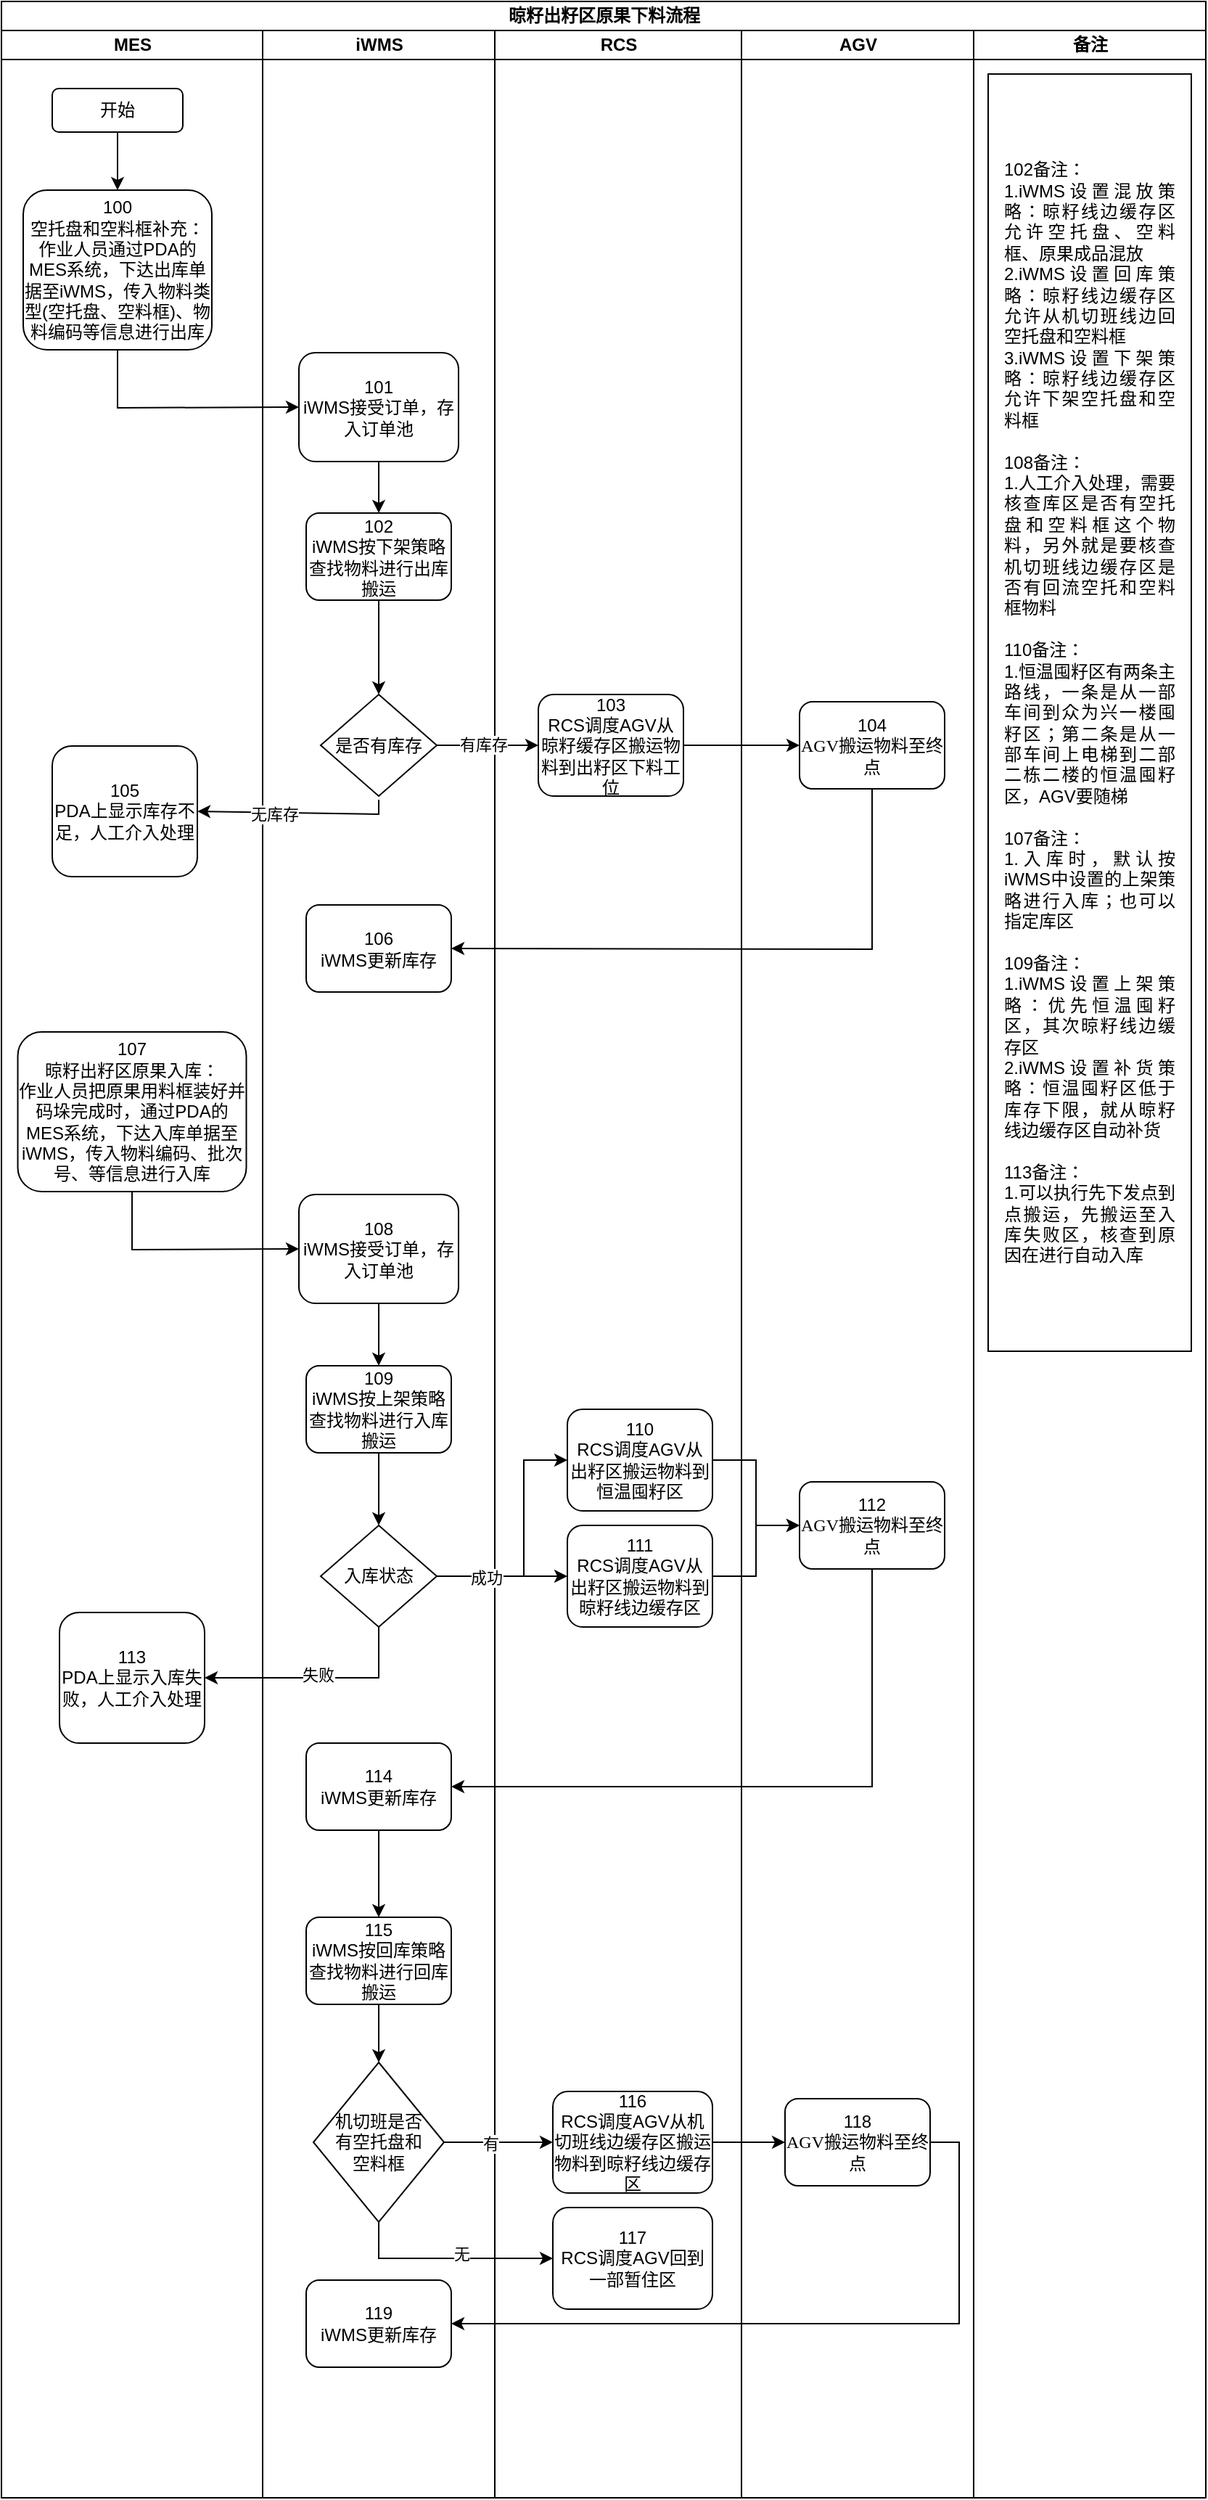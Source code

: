 <mxfile version="25.0.1" pages="7">
  <diagram name="Page-1" id="74e2e168-ea6b-b213-b513-2b3c1d86103e">
    <mxGraphModel dx="1050" dy="541" grid="1" gridSize="10" guides="1" tooltips="1" connect="1" arrows="1" fold="1" page="1" pageScale="1" pageWidth="1100" pageHeight="850" background="none" math="0" shadow="0">
      <root>
        <mxCell id="0" />
        <mxCell id="1" parent="0" />
        <mxCell id="77e6c97f196da883-1" value="&lt;font style=&quot;font-size: 12px;&quot;&gt;晾籽出籽区原果下料流程&lt;/font&gt;" style="swimlane;html=1;childLayout=stackLayout;startSize=20;rounded=0;shadow=0;labelBackgroundColor=none;strokeWidth=1;fontFamily=Verdana;fontSize=8;align=center;" parent="1" vertex="1">
          <mxGeometry x="70" y="20" width="830" height="1720" as="geometry" />
        </mxCell>
        <mxCell id="77e6c97f196da883-2" value="MES" style="swimlane;html=1;startSize=20;" parent="77e6c97f196da883-1" vertex="1">
          <mxGeometry y="20" width="180" height="1700" as="geometry" />
        </mxCell>
        <mxCell id="77e6c97f196da883-8" value="&lt;font style=&quot;font-size: 12px;&quot;&gt;开始&lt;/font&gt;" style="rounded=1;whiteSpace=wrap;html=1;shadow=0;labelBackgroundColor=none;strokeWidth=1;fontFamily=Verdana;fontSize=8;align=center;" parent="77e6c97f196da883-2" vertex="1">
          <mxGeometry x="35" y="40" width="90" height="30" as="geometry" />
        </mxCell>
        <mxCell id="wpisywKrS1FXvngyXWCM-19" value="&lt;div&gt;&lt;font face=&quot;Helvetica&quot; style=&quot;font-size: 12px;&quot;&gt;105&lt;/font&gt;&lt;/div&gt;&lt;font face=&quot;Helvetica&quot;&gt;&lt;span style=&quot;font-size: 12px;&quot;&gt;PDA上显示库存不足，人工介入处理&lt;/span&gt;&lt;/font&gt;" style="rounded=1;whiteSpace=wrap;html=1;shadow=0;labelBackgroundColor=none;strokeWidth=1;fontFamily=Verdana;fontSize=8;align=center;" parent="77e6c97f196da883-2" vertex="1">
          <mxGeometry x="35" y="493" width="100" height="90" as="geometry" />
        </mxCell>
        <mxCell id="D3-0o3BVMWtNrP_Ro8kZ-3" value="&lt;font style=&quot;font-size: 12px;&quot; face=&quot;Helvetica&quot;&gt;100&lt;br&gt;空托盘和空料框补充：&lt;br&gt;&lt;/font&gt;&lt;div&gt;&lt;font style=&quot;font-size: 12px;&quot; face=&quot;Helvetica&quot;&gt;作业人员通过PDA的MES系统，下达出库单据至iWMS，传入物料类型(空托盘、空料框)、物料编码等信息进行出库&lt;/font&gt;&lt;/div&gt;" style="rounded=1;whiteSpace=wrap;html=1;shadow=0;labelBackgroundColor=none;strokeWidth=1;fontFamily=Verdana;fontSize=8;align=center;" vertex="1" parent="77e6c97f196da883-2">
          <mxGeometry x="15" y="110" width="130" height="110" as="geometry" />
        </mxCell>
        <mxCell id="77e6c97f196da883-11" value="&lt;font style=&quot;font-size: 12px;&quot; face=&quot;Helvetica&quot;&gt;107&lt;br&gt;晾籽出籽区原果入库：&lt;br&gt;&lt;/font&gt;&lt;div&gt;&lt;font face=&quot;Helvetica&quot;&gt;&lt;span style=&quot;font-size: 12px;&quot;&gt;作业人员把原果用料框装好并码垛完成时，&lt;/span&gt;&lt;/font&gt;&lt;span style=&quot;font-family: Helvetica; font-size: 12px; background-color: initial;&quot;&gt;通过PDA的MES系统，下达入库单据至iWMS，传入物料编码、批次号、等信息进行入库&lt;/span&gt;&lt;/div&gt;" style="rounded=1;whiteSpace=wrap;html=1;shadow=0;labelBackgroundColor=none;strokeWidth=1;fontFamily=Verdana;fontSize=8;align=center;" parent="77e6c97f196da883-2" vertex="1">
          <mxGeometry x="11.25" y="690" width="157.5" height="110" as="geometry" />
        </mxCell>
        <mxCell id="D3-0o3BVMWtNrP_Ro8kZ-12" value="" style="endArrow=classic;html=1;rounded=0;exitX=0.5;exitY=1;exitDx=0;exitDy=0;entryX=0.5;entryY=0;entryDx=0;entryDy=0;" edge="1" parent="77e6c97f196da883-2" source="77e6c97f196da883-8" target="D3-0o3BVMWtNrP_Ro8kZ-3">
          <mxGeometry width="50" height="50" relative="1" as="geometry">
            <mxPoint x="-80" y="190" as="sourcePoint" />
            <mxPoint x="-30" y="140" as="targetPoint" />
          </mxGeometry>
        </mxCell>
        <mxCell id="D3-0o3BVMWtNrP_Ro8kZ-30" value="&lt;div&gt;&lt;font face=&quot;Helvetica&quot; style=&quot;font-size: 12px;&quot;&gt;113&lt;/font&gt;&lt;/div&gt;&lt;font face=&quot;Helvetica&quot;&gt;&lt;span style=&quot;font-size: 12px;&quot;&gt;PDA上显示入库失败，人工介入处理&lt;/span&gt;&lt;/font&gt;" style="rounded=1;whiteSpace=wrap;html=1;shadow=0;labelBackgroundColor=none;strokeWidth=1;fontFamily=Verdana;fontSize=8;align=center;" vertex="1" parent="77e6c97f196da883-2">
          <mxGeometry x="40" y="1090" width="100" height="90" as="geometry" />
        </mxCell>
        <mxCell id="77e6c97f196da883-3" value="iWMS" style="swimlane;html=1;startSize=20;" parent="77e6c97f196da883-1" vertex="1">
          <mxGeometry x="180" y="20" width="160" height="1700" as="geometry" />
        </mxCell>
        <mxCell id="wpisywKrS1FXvngyXWCM-4" value="&lt;font style=&quot;font-size: 12px;&quot; face=&quot;Helvetica&quot;&gt;101&lt;/font&gt;&lt;div&gt;&lt;font style=&quot;font-size: 12px;&quot; face=&quot;Helvetica&quot;&gt;iWMS接受订单，存入订单池&lt;/font&gt;&lt;/div&gt;" style="rounded=1;whiteSpace=wrap;html=1;shadow=0;labelBackgroundColor=none;strokeWidth=1;fontFamily=Verdana;fontSize=8;align=center;" parent="77e6c97f196da883-3" vertex="1">
          <mxGeometry x="25" y="222" width="110" height="75" as="geometry" />
        </mxCell>
        <mxCell id="wpisywKrS1FXvngyXWCM-8" value="&lt;font face=&quot;Helvetica&quot;&gt;&lt;span style=&quot;font-size: 12px;&quot;&gt;是否有库存&lt;/span&gt;&lt;/font&gt;" style="rhombus;whiteSpace=wrap;html=1;rounded=0;shadow=0;labelBackgroundColor=none;strokeWidth=1;fontFamily=Verdana;fontSize=8;align=center;" parent="77e6c97f196da883-3" vertex="1">
          <mxGeometry x="40" y="457.5" width="80" height="70" as="geometry" />
        </mxCell>
        <mxCell id="wpisywKrS1FXvngyXWCM-14" value="" style="endArrow=classic;html=1;rounded=0;entryX=1;entryY=0.5;entryDx=0;entryDy=0;" parent="77e6c97f196da883-3" target="wpisywKrS1FXvngyXWCM-19" edge="1">
          <mxGeometry width="50" height="50" relative="1" as="geometry">
            <mxPoint x="80" y="530" as="sourcePoint" />
            <mxPoint x="190" y="630" as="targetPoint" />
            <Array as="points">
              <mxPoint x="80" y="540" />
            </Array>
          </mxGeometry>
        </mxCell>
        <mxCell id="wpisywKrS1FXvngyXWCM-15" value="无库存" style="edgeLabel;html=1;align=center;verticalAlign=middle;resizable=0;points=[];" parent="wpisywKrS1FXvngyXWCM-14" vertex="1" connectable="0">
          <mxGeometry x="0.219" y="1" relative="1" as="geometry">
            <mxPoint as="offset" />
          </mxGeometry>
        </mxCell>
        <mxCell id="wpisywKrS1FXvngyXWCM-6" value="&lt;font style=&quot;font-size: 12px;&quot; face=&quot;Helvetica&quot;&gt;102&lt;/font&gt;&lt;div&gt;&lt;font style=&quot;font-size: 12px;&quot; face=&quot;Helvetica&quot;&gt;iWMS按下架策略查找物料进行出库搬运&lt;/font&gt;&lt;/div&gt;" style="rounded=1;whiteSpace=wrap;html=1;shadow=0;labelBackgroundColor=none;strokeWidth=1;fontFamily=Verdana;fontSize=8;align=center;" parent="77e6c97f196da883-3" vertex="1">
          <mxGeometry x="30" y="332.5" width="100" height="60" as="geometry" />
        </mxCell>
        <mxCell id="wpisywKrS1FXvngyXWCM-7" value="" style="endArrow=classic;html=1;rounded=0;exitX=0.5;exitY=1;exitDx=0;exitDy=0;entryX=0.5;entryY=0;entryDx=0;entryDy=0;" parent="77e6c97f196da883-3" source="wpisywKrS1FXvngyXWCM-4" target="wpisywKrS1FXvngyXWCM-6" edge="1">
          <mxGeometry width="50" height="50" relative="1" as="geometry">
            <mxPoint x="200" y="380" as="sourcePoint" />
            <mxPoint x="250" y="330" as="targetPoint" />
          </mxGeometry>
        </mxCell>
        <mxCell id="wpisywKrS1FXvngyXWCM-9" value="" style="endArrow=classic;html=1;rounded=0;exitX=0.5;exitY=1;exitDx=0;exitDy=0;entryX=0.5;entryY=0;entryDx=0;entryDy=0;" parent="77e6c97f196da883-3" source="wpisywKrS1FXvngyXWCM-6" target="wpisywKrS1FXvngyXWCM-8" edge="1">
          <mxGeometry width="50" height="50" relative="1" as="geometry">
            <mxPoint x="220" y="500" as="sourcePoint" />
            <mxPoint x="270" y="450" as="targetPoint" />
          </mxGeometry>
        </mxCell>
        <mxCell id="D3-0o3BVMWtNrP_Ro8kZ-8" value="&lt;font style=&quot;font-size: 12px;&quot; face=&quot;Helvetica&quot;&gt;106&lt;/font&gt;&lt;div&gt;&lt;font style=&quot;font-size: 12px;&quot; face=&quot;Helvetica&quot;&gt;iWMS更新库存&lt;/font&gt;&lt;/div&gt;" style="rounded=1;whiteSpace=wrap;html=1;shadow=0;labelBackgroundColor=none;strokeWidth=1;fontFamily=Verdana;fontSize=8;align=center;" vertex="1" parent="77e6c97f196da883-3">
          <mxGeometry x="30" y="602.5" width="100" height="60" as="geometry" />
        </mxCell>
        <mxCell id="D3-0o3BVMWtNrP_Ro8kZ-13" value="&lt;font style=&quot;font-size: 12px;&quot; face=&quot;Helvetica&quot;&gt;108&lt;/font&gt;&lt;div&gt;&lt;font style=&quot;font-size: 12px;&quot; face=&quot;Helvetica&quot;&gt;iWMS接受订单，存入订单池&lt;/font&gt;&lt;/div&gt;" style="rounded=1;whiteSpace=wrap;html=1;shadow=0;labelBackgroundColor=none;strokeWidth=1;fontFamily=Verdana;fontSize=8;align=center;" vertex="1" parent="77e6c97f196da883-3">
          <mxGeometry x="25" y="802" width="110" height="75" as="geometry" />
        </mxCell>
        <mxCell id="D3-0o3BVMWtNrP_Ro8kZ-15" value="&lt;font style=&quot;font-size: 12px;&quot; face=&quot;Helvetica&quot;&gt;109&lt;/font&gt;&lt;div&gt;&lt;font style=&quot;font-size: 12px;&quot; face=&quot;Helvetica&quot;&gt;iWMS按上架策略查找物料进行入库搬运&lt;/font&gt;&lt;/div&gt;" style="rounded=1;whiteSpace=wrap;html=1;shadow=0;labelBackgroundColor=none;strokeWidth=1;fontFamily=Verdana;fontSize=8;align=center;" vertex="1" parent="77e6c97f196da883-3">
          <mxGeometry x="30" y="920" width="100" height="60" as="geometry" />
        </mxCell>
        <mxCell id="D3-0o3BVMWtNrP_Ro8kZ-16" value="" style="endArrow=classic;html=1;rounded=0;exitX=0.5;exitY=1;exitDx=0;exitDy=0;" edge="1" parent="77e6c97f196da883-3" source="D3-0o3BVMWtNrP_Ro8kZ-13" target="D3-0o3BVMWtNrP_Ro8kZ-15">
          <mxGeometry width="50" height="50" relative="1" as="geometry">
            <mxPoint x="240" y="920" as="sourcePoint" />
            <mxPoint x="290" y="870" as="targetPoint" />
          </mxGeometry>
        </mxCell>
        <mxCell id="D3-0o3BVMWtNrP_Ro8kZ-18" value="&lt;font face=&quot;Helvetica&quot;&gt;&lt;span style=&quot;font-size: 12px;&quot;&gt;入库状态&lt;/span&gt;&lt;/font&gt;" style="rhombus;whiteSpace=wrap;html=1;rounded=0;shadow=0;labelBackgroundColor=none;strokeWidth=1;fontFamily=Verdana;fontSize=8;align=center;" vertex="1" parent="77e6c97f196da883-3">
          <mxGeometry x="40" y="1030" width="80" height="70" as="geometry" />
        </mxCell>
        <mxCell id="D3-0o3BVMWtNrP_Ro8kZ-19" value="" style="endArrow=classic;html=1;rounded=0;exitX=0.5;exitY=1;exitDx=0;exitDy=0;entryX=0.5;entryY=0;entryDx=0;entryDy=0;" edge="1" parent="77e6c97f196da883-3" source="D3-0o3BVMWtNrP_Ro8kZ-15" target="D3-0o3BVMWtNrP_Ro8kZ-18">
          <mxGeometry width="50" height="50" relative="1" as="geometry">
            <mxPoint x="250" y="1030" as="sourcePoint" />
            <mxPoint x="300" y="980" as="targetPoint" />
          </mxGeometry>
        </mxCell>
        <mxCell id="D3-0o3BVMWtNrP_Ro8kZ-33" value="&lt;font style=&quot;font-size: 12px;&quot; face=&quot;Helvetica&quot;&gt;115&lt;/font&gt;&lt;div&gt;&lt;font style=&quot;font-size: 12px;&quot; face=&quot;Helvetica&quot;&gt;iWMS按回库策略查找物料进行回库搬运&lt;/font&gt;&lt;/div&gt;" style="rounded=1;whiteSpace=wrap;html=1;shadow=0;labelBackgroundColor=none;strokeWidth=1;fontFamily=Verdana;fontSize=8;align=center;" vertex="1" parent="77e6c97f196da883-3">
          <mxGeometry x="30" y="1300" width="100" height="60" as="geometry" />
        </mxCell>
        <mxCell id="D3-0o3BVMWtNrP_Ro8kZ-35" value="&lt;font style=&quot;font-size: 12px;&quot; face=&quot;Helvetica&quot;&gt;114&lt;/font&gt;&lt;div&gt;&lt;font style=&quot;font-size: 12px;&quot; face=&quot;Helvetica&quot;&gt;iWMS更新库存&lt;/font&gt;&lt;/div&gt;" style="rounded=1;whiteSpace=wrap;html=1;shadow=0;labelBackgroundColor=none;strokeWidth=1;fontFamily=Verdana;fontSize=8;align=center;" vertex="1" parent="77e6c97f196da883-3">
          <mxGeometry x="30" y="1180" width="100" height="60" as="geometry" />
        </mxCell>
        <mxCell id="D3-0o3BVMWtNrP_Ro8kZ-37" value="" style="endArrow=classic;html=1;rounded=0;exitX=0.5;exitY=1;exitDx=0;exitDy=0;entryX=0.5;entryY=0;entryDx=0;entryDy=0;" edge="1" parent="77e6c97f196da883-3" source="D3-0o3BVMWtNrP_Ro8kZ-35" target="D3-0o3BVMWtNrP_Ro8kZ-33">
          <mxGeometry width="50" height="50" relative="1" as="geometry">
            <mxPoint x="220" y="1320" as="sourcePoint" />
            <mxPoint x="270" y="1270" as="targetPoint" />
          </mxGeometry>
        </mxCell>
        <mxCell id="D3-0o3BVMWtNrP_Ro8kZ-38" value="&lt;font face=&quot;Helvetica&quot;&gt;&lt;span style=&quot;font-size: 12px;&quot;&gt;机切班是否有空托盘和空料框&lt;/span&gt;&lt;/font&gt;" style="rhombus;whiteSpace=wrap;html=1;rounded=0;shadow=0;labelBackgroundColor=none;strokeWidth=1;fontFamily=Verdana;fontSize=8;align=center;spacingLeft=10;spacingRight=10;spacingTop=10;spacingBottom=10;" vertex="1" parent="77e6c97f196da883-3">
          <mxGeometry x="35" y="1400" width="90" height="110" as="geometry" />
        </mxCell>
        <mxCell id="D3-0o3BVMWtNrP_Ro8kZ-39" value="" style="endArrow=classic;html=1;rounded=0;exitX=0.5;exitY=1;exitDx=0;exitDy=0;entryX=0.5;entryY=0;entryDx=0;entryDy=0;" edge="1" parent="77e6c97f196da883-3" source="D3-0o3BVMWtNrP_Ro8kZ-33" target="D3-0o3BVMWtNrP_Ro8kZ-38">
          <mxGeometry width="50" height="50" relative="1" as="geometry">
            <mxPoint x="260" y="1380" as="sourcePoint" />
            <mxPoint x="310" y="1330" as="targetPoint" />
          </mxGeometry>
        </mxCell>
        <mxCell id="D3-0o3BVMWtNrP_Ro8kZ-46" value="&lt;font style=&quot;font-size: 12px;&quot; face=&quot;Helvetica&quot;&gt;119&lt;/font&gt;&lt;div&gt;&lt;font style=&quot;font-size: 12px;&quot; face=&quot;Helvetica&quot;&gt;iWMS更新库存&lt;/font&gt;&lt;/div&gt;" style="rounded=1;whiteSpace=wrap;html=1;shadow=0;labelBackgroundColor=none;strokeWidth=1;fontFamily=Verdana;fontSize=8;align=center;" vertex="1" parent="77e6c97f196da883-3">
          <mxGeometry x="30" y="1550" width="100" height="60" as="geometry" />
        </mxCell>
        <mxCell id="77e6c97f196da883-4" value="RCS" style="swimlane;html=1;startSize=20;" parent="77e6c97f196da883-1" vertex="1">
          <mxGeometry x="340" y="20" width="170" height="1700" as="geometry" />
        </mxCell>
        <mxCell id="77e6c97f196da883-12" value="&lt;font style=&quot;font-size: 12px;&quot; face=&quot;Helvetica&quot;&gt;103&lt;/font&gt;&lt;div&gt;&lt;font style=&quot;font-size: 12px;&quot; face=&quot;Helvetica&quot;&gt;RCS调度AGV从晾籽缓存区搬运物料到出籽区下料工位&lt;/font&gt;&lt;/div&gt;" style="rounded=1;whiteSpace=wrap;html=1;shadow=0;labelBackgroundColor=none;strokeWidth=1;fontFamily=Verdana;fontSize=8;align=center;" parent="77e6c97f196da883-4" vertex="1">
          <mxGeometry x="30" y="457.5" width="100" height="70" as="geometry" />
        </mxCell>
        <mxCell id="D3-0o3BVMWtNrP_Ro8kZ-17" value="&lt;font style=&quot;font-size: 12px;&quot; face=&quot;Helvetica&quot;&gt;110&lt;/font&gt;&lt;div&gt;&lt;font style=&quot;font-size: 12px;&quot; face=&quot;Helvetica&quot;&gt;RCS调度AGV从出籽区搬运物料到恒温囤籽区&lt;/font&gt;&lt;/div&gt;" style="rounded=1;whiteSpace=wrap;html=1;shadow=0;labelBackgroundColor=none;strokeWidth=1;fontFamily=Verdana;fontSize=8;align=center;" vertex="1" parent="77e6c97f196da883-4">
          <mxGeometry x="50" y="950" width="100" height="70" as="geometry" />
        </mxCell>
        <mxCell id="D3-0o3BVMWtNrP_Ro8kZ-22" value="&lt;font style=&quot;font-size: 12px;&quot; face=&quot;Helvetica&quot;&gt;111&lt;/font&gt;&lt;div&gt;&lt;font style=&quot;font-size: 12px;&quot; face=&quot;Helvetica&quot;&gt;RCS调度AGV从出籽区搬运物料到晾籽线边缓存区&lt;/font&gt;&lt;/div&gt;" style="rounded=1;whiteSpace=wrap;html=1;shadow=0;labelBackgroundColor=none;strokeWidth=1;fontFamily=Verdana;fontSize=8;align=center;" vertex="1" parent="77e6c97f196da883-4">
          <mxGeometry x="50" y="1030" width="100" height="70" as="geometry" />
        </mxCell>
        <mxCell id="D3-0o3BVMWtNrP_Ro8kZ-40" value="&lt;font style=&quot;font-size: 12px;&quot; face=&quot;Helvetica&quot;&gt;116&lt;/font&gt;&lt;div&gt;&lt;font style=&quot;font-size: 12px;&quot; face=&quot;Helvetica&quot;&gt;RCS调度AGV从机切班线边缓存区搬运物料到晾籽线边缓存区&lt;/font&gt;&lt;/div&gt;" style="rounded=1;whiteSpace=wrap;html=1;shadow=0;labelBackgroundColor=none;strokeWidth=1;fontFamily=Verdana;fontSize=8;align=center;" vertex="1" parent="77e6c97f196da883-4">
          <mxGeometry x="40" y="1420" width="110" height="70" as="geometry" />
        </mxCell>
        <mxCell id="D3-0o3BVMWtNrP_Ro8kZ-48" value="&lt;font style=&quot;font-size: 12px;&quot; face=&quot;Helvetica&quot;&gt;117&lt;/font&gt;&lt;div&gt;&lt;font style=&quot;font-size: 12px;&quot; face=&quot;Helvetica&quot;&gt;RCS调度AGV回到一部暂住区&lt;/font&gt;&lt;/div&gt;" style="rounded=1;whiteSpace=wrap;html=1;shadow=0;labelBackgroundColor=none;strokeWidth=1;fontFamily=Verdana;fontSize=8;align=center;" vertex="1" parent="77e6c97f196da883-4">
          <mxGeometry x="40" y="1500" width="110" height="70" as="geometry" />
        </mxCell>
        <mxCell id="77e6c97f196da883-5" value="AGV" style="swimlane;html=1;startSize=20;" parent="77e6c97f196da883-1" vertex="1">
          <mxGeometry x="510" y="20" width="160" height="1700" as="geometry" />
        </mxCell>
        <mxCell id="77e6c97f196da883-17" value="&lt;font style=&quot;font-size: 12px;&quot; face=&quot;Helvetica&quot;&gt;104&lt;/font&gt;&lt;div&gt;&lt;font style=&quot;font-size: 12px;&quot;&gt;AGV搬运物料至终点&lt;/font&gt;&lt;/div&gt;" style="rounded=1;whiteSpace=wrap;html=1;shadow=0;labelBackgroundColor=none;strokeWidth=1;fontFamily=Verdana;fontSize=8;align=center;" parent="77e6c97f196da883-5" vertex="1">
          <mxGeometry x="40" y="462.5" width="100" height="60" as="geometry" />
        </mxCell>
        <mxCell id="D3-0o3BVMWtNrP_Ro8kZ-24" value="&lt;font style=&quot;font-size: 12px;&quot; face=&quot;Helvetica&quot;&gt;112&lt;/font&gt;&lt;div&gt;&lt;font style=&quot;font-size: 12px;&quot;&gt;AGV搬运物料至终点&lt;/font&gt;&lt;/div&gt;" style="rounded=1;whiteSpace=wrap;html=1;shadow=0;labelBackgroundColor=none;strokeWidth=1;fontFamily=Verdana;fontSize=8;align=center;" vertex="1" parent="77e6c97f196da883-5">
          <mxGeometry x="40" y="1000" width="100" height="60" as="geometry" />
        </mxCell>
        <mxCell id="D3-0o3BVMWtNrP_Ro8kZ-43" value="&lt;font style=&quot;font-size: 12px;&quot; face=&quot;Helvetica&quot;&gt;118&lt;/font&gt;&lt;div&gt;&lt;font style=&quot;font-size: 12px;&quot;&gt;AGV搬运物料至终点&lt;/font&gt;&lt;/div&gt;" style="rounded=1;whiteSpace=wrap;html=1;shadow=0;labelBackgroundColor=none;strokeWidth=1;fontFamily=Verdana;fontSize=8;align=center;" vertex="1" parent="77e6c97f196da883-5">
          <mxGeometry x="30" y="1425" width="100" height="60" as="geometry" />
        </mxCell>
        <mxCell id="77e6c97f196da883-6" value="备注" style="swimlane;html=1;startSize=20;" parent="77e6c97f196da883-1" vertex="1">
          <mxGeometry x="670" y="20" width="160" height="1700" as="geometry" />
        </mxCell>
        <mxCell id="wpisywKrS1FXvngyXWCM-18" value="&lt;div style=&quot;text-align: justify;&quot;&gt;102备注：&lt;/div&gt;&lt;div style=&quot;text-align: justify;&quot;&gt;&lt;span style=&quot;text-align: center;&quot;&gt;1.iWMS设置混放策略：晾籽线边缓存区允许空托盘、空料框、原果成品混放&lt;/span&gt;&lt;/div&gt;&lt;div style=&quot;text-align: justify;&quot;&gt;&lt;span style=&quot;text-align: center;&quot;&gt;2.iWMS设置回库策略：晾籽线边缓存区允许从机切班线边回空托盘和空料框&lt;/span&gt;&lt;span style=&quot;text-align: center;&quot;&gt;&lt;/span&gt;&lt;/div&gt;&lt;div style=&quot;text-align: justify;&quot;&gt;&lt;span style=&quot;text-align: center;&quot;&gt;3.iWMS设置下架策略：晾籽线边缓存区允许下架空托盘和空料框&lt;/span&gt;&lt;span style=&quot;text-align: center;&quot;&gt;&lt;/span&gt;&lt;/div&gt;&lt;div style=&quot;text-align: justify;&quot;&gt;&lt;span style=&quot;text-align: center;&quot;&gt;&lt;br&gt;&lt;/span&gt;&lt;/div&gt;&lt;div style=&quot;text-align: justify;&quot;&gt;&lt;span style=&quot;text-align: center;&quot;&gt;108备注：&lt;/span&gt;&lt;/div&gt;&lt;div style=&quot;text-align: justify;&quot;&gt;1.人工介入处理，需要核查库区是否有空托盘和空料框这个物料，另外就是要核查机切班线边缓存区是否有回流空托和空料框物料&lt;/div&gt;&lt;div style=&quot;text-align: justify;&quot;&gt;&lt;br&gt;&lt;/div&gt;&lt;div style=&quot;text-align: justify;&quot;&gt;110备注：&lt;/div&gt;&lt;div style=&quot;text-align: justify;&quot;&gt;1.恒温囤籽区有两条主路线，一条是从一部车间到众为兴一楼囤籽区；第二条是从一部车间上电梯到二部二栋二楼的恒温囤籽区，AGV要随梯&lt;/div&gt;&lt;div style=&quot;text-align: justify;&quot;&gt;&lt;br&gt;&lt;/div&gt;&lt;div style=&quot;text-align: justify;&quot;&gt;&lt;div&gt;107备注：&lt;/div&gt;&lt;div&gt;1.入库时，默认按iWMS中设置的上架策略进行入库；也可以指定库区&lt;/div&gt;&lt;div&gt;&lt;br&gt;&lt;/div&gt;&lt;div&gt;109备注：&lt;/div&gt;&lt;/div&gt;&lt;div style=&quot;text-align: justify;&quot;&gt;&lt;span style=&quot;text-align: center;&quot;&gt;1.iWMS设置上架策略：优先恒温囤籽区，其次晾籽线边缓存区&lt;/span&gt;&lt;/div&gt;&lt;div style=&quot;text-align: justify;&quot;&gt;&lt;span style=&quot;text-align: center;&quot;&gt;2.&lt;/span&gt;&lt;span style=&quot;background-color: initial; text-align: center;&quot;&gt;iWMS设置补货策略：恒温囤籽区低于库存下限，就从晾籽线边缓存区自动补货&lt;/span&gt;&lt;/div&gt;&lt;div style=&quot;text-align: justify;&quot;&gt;&lt;span style=&quot;background-color: initial; text-align: center;&quot;&gt;&lt;br&gt;&lt;/span&gt;&lt;/div&gt;&lt;div style=&quot;text-align: justify;&quot;&gt;&lt;span style=&quot;background-color: initial; text-align: center;&quot;&gt;113备注：&lt;/span&gt;&lt;/div&gt;&lt;div style=&quot;text-align: justify;&quot;&gt;&lt;span style=&quot;background-color: initial; text-align: center;&quot;&gt;1.可以执行先下发点到点搬运，先搬运至入库失败区，核查到原因在进行自动入库&lt;/span&gt;&lt;/div&gt;" style="rounded=0;whiteSpace=wrap;html=1;spacingTop=5;spacingLeft=10;spacingBottom=5;spacingRight=10;" parent="77e6c97f196da883-6" vertex="1">
          <mxGeometry x="10" y="30" width="140" height="880" as="geometry" />
        </mxCell>
        <mxCell id="wpisywKrS1FXvngyXWCM-12" value="" style="endArrow=classic;html=1;rounded=0;exitX=1;exitY=0.5;exitDx=0;exitDy=0;entryX=0;entryY=0.5;entryDx=0;entryDy=0;" parent="77e6c97f196da883-1" source="77e6c97f196da883-12" target="77e6c97f196da883-17" edge="1">
          <mxGeometry width="50" height="50" relative="1" as="geometry">
            <mxPoint x="520" y="530" as="sourcePoint" />
            <mxPoint x="570" y="480" as="targetPoint" />
          </mxGeometry>
        </mxCell>
        <mxCell id="wpisywKrS1FXvngyXWCM-10" value="" style="endArrow=classic;html=1;rounded=0;exitX=1;exitY=0.5;exitDx=0;exitDy=0;entryX=0;entryY=0.5;entryDx=0;entryDy=0;" parent="77e6c97f196da883-1" source="wpisywKrS1FXvngyXWCM-8" target="77e6c97f196da883-12" edge="1">
          <mxGeometry width="50" height="50" relative="1" as="geometry">
            <mxPoint x="370" y="660" as="sourcePoint" />
            <mxPoint x="420" y="610" as="targetPoint" />
          </mxGeometry>
        </mxCell>
        <mxCell id="wpisywKrS1FXvngyXWCM-11" value="有库存" style="edgeLabel;html=1;align=center;verticalAlign=middle;resizable=0;points=[];" parent="wpisywKrS1FXvngyXWCM-10" vertex="1" connectable="0">
          <mxGeometry x="-0.095" y="1" relative="1" as="geometry">
            <mxPoint as="offset" />
          </mxGeometry>
        </mxCell>
        <mxCell id="D3-0o3BVMWtNrP_Ro8kZ-9" value="" style="endArrow=classic;html=1;rounded=0;exitX=0.5;exitY=1;exitDx=0;exitDy=0;entryX=1;entryY=0.5;entryDx=0;entryDy=0;" edge="1" parent="77e6c97f196da883-1" source="77e6c97f196da883-17" target="D3-0o3BVMWtNrP_Ro8kZ-8">
          <mxGeometry width="50" height="50" relative="1" as="geometry">
            <mxPoint x="610" y="670" as="sourcePoint" />
            <mxPoint x="660" y="620" as="targetPoint" />
            <Array as="points">
              <mxPoint x="600" y="653" />
            </Array>
          </mxGeometry>
        </mxCell>
        <mxCell id="D3-0o3BVMWtNrP_Ro8kZ-11" value="" style="endArrow=classic;html=1;rounded=0;exitX=0.5;exitY=1;exitDx=0;exitDy=0;entryX=0;entryY=0.5;entryDx=0;entryDy=0;" edge="1" parent="77e6c97f196da883-1" source="D3-0o3BVMWtNrP_Ro8kZ-3" target="wpisywKrS1FXvngyXWCM-4">
          <mxGeometry width="50" height="50" relative="1" as="geometry">
            <mxPoint x="-80" y="310" as="sourcePoint" />
            <mxPoint x="-30" y="260" as="targetPoint" />
            <Array as="points">
              <mxPoint x="80" y="280" />
            </Array>
          </mxGeometry>
        </mxCell>
        <mxCell id="D3-0o3BVMWtNrP_Ro8kZ-14" value="" style="endArrow=classic;html=1;rounded=0;exitX=0.5;exitY=1;exitDx=0;exitDy=0;entryX=0;entryY=0.5;entryDx=0;entryDy=0;" edge="1" parent="77e6c97f196da883-1" source="77e6c97f196da883-11" target="D3-0o3BVMWtNrP_Ro8kZ-13">
          <mxGeometry width="50" height="50" relative="1" as="geometry">
            <mxPoint x="140" y="880" as="sourcePoint" />
            <mxPoint x="190" y="830" as="targetPoint" />
            <Array as="points">
              <mxPoint x="90" y="860" />
            </Array>
          </mxGeometry>
        </mxCell>
        <mxCell id="D3-0o3BVMWtNrP_Ro8kZ-20" value="" style="endArrow=classic;html=1;rounded=0;exitX=1;exitY=0.5;exitDx=0;exitDy=0;entryX=0;entryY=0.5;entryDx=0;entryDy=0;" edge="1" parent="77e6c97f196da883-1" source="D3-0o3BVMWtNrP_Ro8kZ-18" target="D3-0o3BVMWtNrP_Ro8kZ-17">
          <mxGeometry width="50" height="50" relative="1" as="geometry">
            <mxPoint x="550" y="1110" as="sourcePoint" />
            <mxPoint x="600" y="1060" as="targetPoint" />
            <Array as="points">
              <mxPoint x="360" y="1085" />
              <mxPoint x="360" y="1005" />
            </Array>
          </mxGeometry>
        </mxCell>
        <mxCell id="D3-0o3BVMWtNrP_Ro8kZ-23" value="" style="endArrow=classic;html=1;rounded=0;exitX=1;exitY=0.5;exitDx=0;exitDy=0;" edge="1" parent="77e6c97f196da883-1" source="D3-0o3BVMWtNrP_Ro8kZ-18" target="D3-0o3BVMWtNrP_Ro8kZ-22">
          <mxGeometry width="50" height="50" relative="1" as="geometry">
            <mxPoint x="550" y="1100" as="sourcePoint" />
            <mxPoint x="600" y="1050" as="targetPoint" />
          </mxGeometry>
        </mxCell>
        <mxCell id="D3-0o3BVMWtNrP_Ro8kZ-29" value="成功" style="edgeLabel;html=1;align=center;verticalAlign=middle;resizable=0;points=[];" vertex="1" connectable="0" parent="D3-0o3BVMWtNrP_Ro8kZ-23">
          <mxGeometry x="-0.253" y="-1" relative="1" as="geometry">
            <mxPoint as="offset" />
          </mxGeometry>
        </mxCell>
        <mxCell id="D3-0o3BVMWtNrP_Ro8kZ-25" value="" style="endArrow=classic;html=1;rounded=0;exitX=1;exitY=0.5;exitDx=0;exitDy=0;entryX=0;entryY=0.5;entryDx=0;entryDy=0;" edge="1" parent="77e6c97f196da883-1" source="D3-0o3BVMWtNrP_Ro8kZ-17" target="D3-0o3BVMWtNrP_Ro8kZ-24">
          <mxGeometry width="50" height="50" relative="1" as="geometry">
            <mxPoint x="580" y="990" as="sourcePoint" />
            <mxPoint x="630" y="940" as="targetPoint" />
            <Array as="points">
              <mxPoint x="520" y="1005" />
              <mxPoint x="520" y="1050" />
            </Array>
          </mxGeometry>
        </mxCell>
        <mxCell id="D3-0o3BVMWtNrP_Ro8kZ-26" value="" style="endArrow=classic;html=1;rounded=0;exitX=1;exitY=0.5;exitDx=0;exitDy=0;entryX=0;entryY=0.5;entryDx=0;entryDy=0;" edge="1" parent="77e6c97f196da883-1" source="D3-0o3BVMWtNrP_Ro8kZ-22" target="D3-0o3BVMWtNrP_Ro8kZ-24">
          <mxGeometry width="50" height="50" relative="1" as="geometry">
            <mxPoint x="580" y="1140" as="sourcePoint" />
            <mxPoint x="630" y="1090" as="targetPoint" />
            <Array as="points">
              <mxPoint x="520" y="1085" />
              <mxPoint x="520" y="1050" />
            </Array>
          </mxGeometry>
        </mxCell>
        <mxCell id="D3-0o3BVMWtNrP_Ro8kZ-31" value="" style="endArrow=classic;html=1;rounded=0;exitX=0.5;exitY=1;exitDx=0;exitDy=0;entryX=1;entryY=0.5;entryDx=0;entryDy=0;" edge="1" parent="77e6c97f196da883-1" source="D3-0o3BVMWtNrP_Ro8kZ-18" target="D3-0o3BVMWtNrP_Ro8kZ-30">
          <mxGeometry width="50" height="50" relative="1" as="geometry">
            <mxPoint x="300" y="1170" as="sourcePoint" />
            <mxPoint x="350" y="1120" as="targetPoint" />
            <Array as="points">
              <mxPoint x="260" y="1155" />
            </Array>
          </mxGeometry>
        </mxCell>
        <mxCell id="D3-0o3BVMWtNrP_Ro8kZ-32" value="失败" style="edgeLabel;html=1;align=center;verticalAlign=middle;resizable=0;points=[];" vertex="1" connectable="0" parent="D3-0o3BVMWtNrP_Ro8kZ-31">
          <mxGeometry x="-0.001" y="-2" relative="1" as="geometry">
            <mxPoint as="offset" />
          </mxGeometry>
        </mxCell>
        <mxCell id="D3-0o3BVMWtNrP_Ro8kZ-36" value="" style="endArrow=classic;html=1;rounded=0;exitX=0.5;exitY=1;exitDx=0;exitDy=0;entryX=1;entryY=0.5;entryDx=0;entryDy=0;" edge="1" parent="77e6c97f196da883-1" source="D3-0o3BVMWtNrP_Ro8kZ-24" target="D3-0o3BVMWtNrP_Ro8kZ-35">
          <mxGeometry width="50" height="50" relative="1" as="geometry">
            <mxPoint x="630" y="1190" as="sourcePoint" />
            <mxPoint x="680" y="1140" as="targetPoint" />
            <Array as="points">
              <mxPoint x="600" y="1230" />
            </Array>
          </mxGeometry>
        </mxCell>
        <mxCell id="D3-0o3BVMWtNrP_Ro8kZ-42" value="" style="endArrow=classic;html=1;rounded=0;exitX=1;exitY=0.5;exitDx=0;exitDy=0;entryX=0;entryY=0.5;entryDx=0;entryDy=0;" edge="1" parent="77e6c97f196da883-1" source="D3-0o3BVMWtNrP_Ro8kZ-38" target="D3-0o3BVMWtNrP_Ro8kZ-40">
          <mxGeometry width="50" height="50" relative="1" as="geometry">
            <mxPoint x="420" y="1590" as="sourcePoint" />
            <mxPoint x="470" y="1540" as="targetPoint" />
          </mxGeometry>
        </mxCell>
        <mxCell id="D3-0o3BVMWtNrP_Ro8kZ-49" value="有" style="edgeLabel;html=1;align=center;verticalAlign=middle;resizable=0;points=[];" vertex="1" connectable="0" parent="D3-0o3BVMWtNrP_Ro8kZ-42">
          <mxGeometry x="-0.157" y="-1" relative="1" as="geometry">
            <mxPoint as="offset" />
          </mxGeometry>
        </mxCell>
        <mxCell id="D3-0o3BVMWtNrP_Ro8kZ-44" value="" style="endArrow=classic;html=1;rounded=0;exitX=1;exitY=0.5;exitDx=0;exitDy=0;entryX=0;entryY=0.5;entryDx=0;entryDy=0;" edge="1" parent="77e6c97f196da883-1" source="D3-0o3BVMWtNrP_Ro8kZ-40" target="D3-0o3BVMWtNrP_Ro8kZ-43">
          <mxGeometry width="50" height="50" relative="1" as="geometry">
            <mxPoint x="560" y="1420" as="sourcePoint" />
            <mxPoint x="610" y="1370" as="targetPoint" />
          </mxGeometry>
        </mxCell>
        <mxCell id="D3-0o3BVMWtNrP_Ro8kZ-47" value="" style="endArrow=classic;html=1;rounded=0;exitX=1;exitY=0.5;exitDx=0;exitDy=0;entryX=1;entryY=0.5;entryDx=0;entryDy=0;" edge="1" parent="77e6c97f196da883-1" source="D3-0o3BVMWtNrP_Ro8kZ-43" target="D3-0o3BVMWtNrP_Ro8kZ-46">
          <mxGeometry width="50" height="50" relative="1" as="geometry">
            <mxPoint x="590" y="1590" as="sourcePoint" />
            <mxPoint x="640" y="1540" as="targetPoint" />
            <Array as="points">
              <mxPoint x="660" y="1475" />
              <mxPoint x="660" y="1600" />
            </Array>
          </mxGeometry>
        </mxCell>
        <mxCell id="D3-0o3BVMWtNrP_Ro8kZ-41" value="" style="endArrow=classic;html=1;rounded=0;exitX=0.5;exitY=1;exitDx=0;exitDy=0;entryX=0;entryY=0.5;entryDx=0;entryDy=0;" edge="1" parent="77e6c97f196da883-1" source="D3-0o3BVMWtNrP_Ro8kZ-38" target="D3-0o3BVMWtNrP_Ro8kZ-48">
          <mxGeometry width="50" height="50" relative="1" as="geometry">
            <mxPoint x="415" y="1580" as="sourcePoint" />
            <mxPoint x="320" y="1540" as="targetPoint" />
            <Array as="points">
              <mxPoint x="260" y="1555" />
            </Array>
          </mxGeometry>
        </mxCell>
        <mxCell id="D3-0o3BVMWtNrP_Ro8kZ-50" value="无" style="edgeLabel;html=1;align=center;verticalAlign=middle;resizable=0;points=[];" vertex="1" connectable="0" parent="D3-0o3BVMWtNrP_Ro8kZ-41">
          <mxGeometry x="0.126" y="3" relative="1" as="geometry">
            <mxPoint as="offset" />
          </mxGeometry>
        </mxCell>
      </root>
    </mxGraphModel>
  </diagram>
  <diagram id="mMuMLha24esHuU9a42TV" name="第 2 页">
    <mxGraphModel dx="691" dy="636" grid="1" gridSize="10" guides="1" tooltips="1" connect="1" arrows="1" fold="1" page="1" pageScale="1" pageWidth="827" pageHeight="1169" math="0" shadow="0">
      <root>
        <mxCell id="0" />
        <mxCell id="1" parent="0" />
        <mxCell id="-M6VRtHZkPzTf4cFsA6x-1" value="&lt;p class=&quot;MsoNormal&quot;&gt;&lt;font face=&quot;Verdana&quot; style=&quot;font-size: 12px;&quot;&gt;&lt;font style=&quot;&quot;&gt;线边缓存区叫料流程和空托回流流程&lt;/font&gt;&lt;/font&gt;&lt;/p&gt;" style="swimlane;html=1;childLayout=stackLayout;startSize=20;rounded=0;shadow=0;labelBackgroundColor=none;strokeWidth=1;fontFamily=Verdana;fontSize=8;align=center;" vertex="1" parent="1">
          <mxGeometry x="920" y="40" width="810" height="1000" as="geometry" />
        </mxCell>
        <mxCell id="-M6VRtHZkPzTf4cFsA6x-2" value="MES" style="swimlane;html=1;startSize=20;" vertex="1" parent="-M6VRtHZkPzTf4cFsA6x-1">
          <mxGeometry y="20" width="160" height="980" as="geometry" />
        </mxCell>
        <mxCell id="-M6VRtHZkPzTf4cFsA6x-3" value="&lt;font style=&quot;font-size: 12px;&quot;&gt;开始&lt;/font&gt;" style="rounded=1;whiteSpace=wrap;html=1;shadow=0;labelBackgroundColor=none;strokeWidth=1;fontFamily=Verdana;fontSize=8;align=center;" vertex="1" parent="-M6VRtHZkPzTf4cFsA6x-2">
          <mxGeometry x="35" y="40" width="90" height="30" as="geometry" />
        </mxCell>
        <mxCell id="-M6VRtHZkPzTf4cFsA6x-4" value="&lt;font style=&quot;font-size: 12px;&quot; face=&quot;Helvetica&quot;&gt;100&lt;/font&gt;&lt;div&gt;&lt;font style=&quot;font-size: 12px;&quot; face=&quot;Helvetica&quot;&gt;作业人员使用PDA通过MES系统下发出库任务，MES系统需根据所需物料判断存放恒温室的时长&lt;/font&gt;&lt;/div&gt;" style="rounded=1;whiteSpace=wrap;html=1;shadow=0;labelBackgroundColor=none;strokeWidth=1;fontFamily=Verdana;fontSize=8;align=center;" vertex="1" parent="-M6VRtHZkPzTf4cFsA6x-2">
          <mxGeometry x="30" y="110" width="100" height="110" as="geometry" />
        </mxCell>
        <mxCell id="-M6VRtHZkPzTf4cFsA6x-5" value="" style="endArrow=classic;html=1;rounded=0;exitX=0.5;exitY=1;exitDx=0;exitDy=0;entryX=0.5;entryY=0;entryDx=0;entryDy=0;" edge="1" parent="-M6VRtHZkPzTf4cFsA6x-2" source="-M6VRtHZkPzTf4cFsA6x-3" target="-M6VRtHZkPzTf4cFsA6x-4">
          <mxGeometry width="50" height="50" relative="1" as="geometry">
            <mxPoint x="220" y="120" as="sourcePoint" />
            <mxPoint x="270" y="70" as="targetPoint" />
          </mxGeometry>
        </mxCell>
        <mxCell id="-M6VRtHZkPzTf4cFsA6x-6" value="&lt;div&gt;&lt;font face=&quot;Helvetica&quot; style=&quot;font-size: 12px;&quot;&gt;108&lt;/font&gt;&lt;/div&gt;&lt;font face=&quot;Helvetica&quot;&gt;&lt;span style=&quot;font-size: 12px;&quot;&gt;PDA上显示无库存信息，MES系统通知补料或人工补料；一部车间走入库流程。&lt;/span&gt;&lt;/font&gt;" style="rounded=1;whiteSpace=wrap;html=1;shadow=0;labelBackgroundColor=none;strokeWidth=1;fontFamily=Verdana;fontSize=8;align=center;" vertex="1" parent="-M6VRtHZkPzTf4cFsA6x-2">
          <mxGeometry x="30" y="585" width="100" height="90" as="geometry" />
        </mxCell>
        <mxCell id="-M6VRtHZkPzTf4cFsA6x-7" value="&lt;div&gt;&lt;font face=&quot;Helvetica&quot; style=&quot;font-size: 12px;&quot;&gt;109&lt;/font&gt;&lt;/div&gt;&lt;font face=&quot;Helvetica&quot;&gt;&lt;span style=&quot;font-size: 12px;&quot;&gt;线边缓存区用完的容器和空托，人工码放在空托盘区域，在用PDA进行绑定&lt;/span&gt;&lt;/font&gt;" style="rounded=1;whiteSpace=wrap;html=1;shadow=0;labelBackgroundColor=none;strokeWidth=1;fontFamily=Verdana;fontSize=8;align=center;" vertex="1" parent="-M6VRtHZkPzTf4cFsA6x-2">
          <mxGeometry x="30" y="795" width="100" height="90" as="geometry" />
        </mxCell>
        <mxCell id="-M6VRtHZkPzTf4cFsA6x-8" value="&lt;font style=&quot;font-size: 12px;&quot; face=&quot;Helvetica&quot;&gt;101&lt;/font&gt;&lt;div&gt;&lt;font face=&quot;Helvetica&quot;&gt;&lt;span style=&quot;font-size: 12px;&quot;&gt;MES系统下发出库任务到iWMS系统，需带上当前线边缓存位置和物料信息&lt;/span&gt;&lt;/font&gt;&lt;/div&gt;" style="rounded=1;whiteSpace=wrap;html=1;shadow=0;labelBackgroundColor=none;strokeWidth=1;fontFamily=Verdana;fontSize=8;align=center;" vertex="1" parent="-M6VRtHZkPzTf4cFsA6x-2">
          <mxGeometry x="30" y="250" width="100" height="110" as="geometry" />
        </mxCell>
        <mxCell id="-M6VRtHZkPzTf4cFsA6x-9" value="" style="endArrow=classic;html=1;rounded=0;exitX=0.5;exitY=1;exitDx=0;exitDy=0;entryX=0.5;entryY=0;entryDx=0;entryDy=0;" edge="1" parent="-M6VRtHZkPzTf4cFsA6x-2" source="-M6VRtHZkPzTf4cFsA6x-4" target="-M6VRtHZkPzTf4cFsA6x-8">
          <mxGeometry width="50" height="50" relative="1" as="geometry">
            <mxPoint x="200" y="200" as="sourcePoint" />
            <mxPoint x="250" y="150" as="targetPoint" />
          </mxGeometry>
        </mxCell>
        <mxCell id="-M6VRtHZkPzTf4cFsA6x-10" value="&lt;font face=&quot;Helvetica&quot;&gt;&lt;span style=&quot;font-size: 12px;&quot;&gt;107&lt;/span&gt;&lt;/font&gt;&lt;div&gt;&lt;font face=&quot;Helvetica&quot;&gt;&lt;span style=&quot;font-size: 12px;&quot;&gt;iWMS同步物料库存至MES系统&lt;/span&gt;&lt;/font&gt;&lt;/div&gt;" style="rounded=1;whiteSpace=wrap;html=1;shadow=0;labelBackgroundColor=none;strokeWidth=1;fontFamily=Verdana;fontSize=8;align=center;" vertex="1" parent="-M6VRtHZkPzTf4cFsA6x-2">
          <mxGeometry x="30" y="700" width="100" height="60" as="geometry" />
        </mxCell>
        <mxCell id="-M6VRtHZkPzTf4cFsA6x-11" value="iWMS" style="swimlane;html=1;startSize=20;" vertex="1" parent="-M6VRtHZkPzTf4cFsA6x-1">
          <mxGeometry x="160" y="20" width="160" height="980" as="geometry" />
        </mxCell>
        <mxCell id="-M6VRtHZkPzTf4cFsA6x-12" value="&lt;font style=&quot;font-size: 12px;&quot; face=&quot;Helvetica&quot;&gt;102&lt;/font&gt;&lt;div&gt;&lt;font style=&quot;font-size: 12px;&quot; face=&quot;Helvetica&quot;&gt;iWMS接受出库订单，存入出库订单池&lt;/font&gt;&lt;/div&gt;" style="rounded=1;whiteSpace=wrap;html=1;shadow=0;labelBackgroundColor=none;strokeWidth=1;fontFamily=Verdana;fontSize=8;align=center;" vertex="1" parent="-M6VRtHZkPzTf4cFsA6x-11">
          <mxGeometry x="25" y="220" width="110" height="75" as="geometry" />
        </mxCell>
        <mxCell id="-M6VRtHZkPzTf4cFsA6x-13" value="&lt;font style=&quot;font-size: 12px;&quot; face=&quot;Helvetica&quot;&gt;是否还有库存&lt;/font&gt;" style="rhombus;whiteSpace=wrap;html=1;rounded=0;shadow=0;labelBackgroundColor=none;strokeWidth=1;fontFamily=Verdana;fontSize=8;align=center;" vertex="1" parent="-M6VRtHZkPzTf4cFsA6x-11">
          <mxGeometry x="40" y="480" width="80" height="70" as="geometry" />
        </mxCell>
        <mxCell id="-M6VRtHZkPzTf4cFsA6x-14" value="&lt;font style=&quot;font-size: 12px;&quot; face=&quot;Helvetica&quot;&gt;103&lt;/font&gt;&lt;div&gt;&lt;font style=&quot;font-size: 12px;&quot; face=&quot;Helvetica&quot;&gt;iWMS按出库策略查找恒温室储位&lt;/font&gt;&lt;/div&gt;" style="rounded=1;whiteSpace=wrap;html=1;shadow=0;labelBackgroundColor=none;strokeWidth=1;fontFamily=Verdana;fontSize=8;align=center;" vertex="1" parent="-M6VRtHZkPzTf4cFsA6x-11">
          <mxGeometry x="30" y="350" width="100" height="60" as="geometry" />
        </mxCell>
        <mxCell id="-M6VRtHZkPzTf4cFsA6x-15" value="" style="endArrow=classic;html=1;rounded=0;exitX=0.5;exitY=1;exitDx=0;exitDy=0;entryX=0.5;entryY=0;entryDx=0;entryDy=0;" edge="1" parent="-M6VRtHZkPzTf4cFsA6x-11" source="-M6VRtHZkPzTf4cFsA6x-14" target="-M6VRtHZkPzTf4cFsA6x-13">
          <mxGeometry width="50" height="50" relative="1" as="geometry">
            <mxPoint x="220" y="500" as="sourcePoint" />
            <mxPoint x="270" y="450" as="targetPoint" />
          </mxGeometry>
        </mxCell>
        <mxCell id="-M6VRtHZkPzTf4cFsA6x-16" value="" style="endArrow=classic;html=1;rounded=0;exitX=0.5;exitY=1;exitDx=0;exitDy=0;entryX=0.5;entryY=0;entryDx=0;entryDy=0;" edge="1" parent="-M6VRtHZkPzTf4cFsA6x-11" source="-M6VRtHZkPzTf4cFsA6x-12" target="-M6VRtHZkPzTf4cFsA6x-14">
          <mxGeometry width="50" height="50" relative="1" as="geometry">
            <mxPoint x="200" y="380" as="sourcePoint" />
            <mxPoint x="250" y="330" as="targetPoint" />
          </mxGeometry>
        </mxCell>
        <mxCell id="-M6VRtHZkPzTf4cFsA6x-17" value="&lt;font style=&quot;font-size: 12px;&quot; face=&quot;Helvetica&quot;&gt;106&lt;/font&gt;&lt;div&gt;&lt;font style=&quot;font-size: 12px;&quot; face=&quot;Helvetica&quot;&gt;AGV搬运完成，iWMS更新库存&lt;/font&gt;&lt;/div&gt;" style="rounded=1;whiteSpace=wrap;html=1;shadow=0;labelBackgroundColor=none;strokeWidth=1;fontFamily=Verdana;fontSize=8;align=center;" vertex="1" parent="-M6VRtHZkPzTf4cFsA6x-11">
          <mxGeometry x="30" y="700" width="100" height="60" as="geometry" />
        </mxCell>
        <mxCell id="-M6VRtHZkPzTf4cFsA6x-18" value="&lt;font style=&quot;font-size: 12px;&quot; face=&quot;Helvetica&quot;&gt;110&lt;/font&gt;&lt;div&gt;&lt;font face=&quot;Helvetica&quot;&gt;&lt;span style=&quot;font-size: 12px;&quot;&gt;iWMS执行空托回流策略，在恒温室入库完成后，如果有空托可以回流，就调度AGV执行回流搬运&lt;/span&gt;&lt;/font&gt;&lt;/div&gt;" style="rounded=1;whiteSpace=wrap;html=1;shadow=0;labelBackgroundColor=none;strokeWidth=1;fontFamily=Verdana;fontSize=8;align=center;" vertex="1" parent="-M6VRtHZkPzTf4cFsA6x-11">
          <mxGeometry x="30" y="790" width="100" height="100" as="geometry" />
        </mxCell>
        <mxCell id="-M6VRtHZkPzTf4cFsA6x-19" value="RCS" style="swimlane;html=1;startSize=20;" vertex="1" parent="-M6VRtHZkPzTf4cFsA6x-1">
          <mxGeometry x="320" y="20" width="170" height="980" as="geometry" />
        </mxCell>
        <mxCell id="-M6VRtHZkPzTf4cFsA6x-20" value="&lt;font style=&quot;font-size: 12px;&quot; face=&quot;Helvetica&quot;&gt;104&lt;/font&gt;&lt;div&gt;&lt;font style=&quot;font-size: 12px;&quot; face=&quot;Helvetica&quot;&gt;RCS调度AGV从恒温室储存区搬运至线边缓存&lt;/font&gt;&lt;/div&gt;" style="rounded=1;whiteSpace=wrap;html=1;shadow=0;labelBackgroundColor=none;strokeWidth=1;fontFamily=Verdana;fontSize=8;align=center;" vertex="1" parent="-M6VRtHZkPzTf4cFsA6x-19">
          <mxGeometry x="35" y="485" width="100" height="60" as="geometry" />
        </mxCell>
        <mxCell id="-M6VRtHZkPzTf4cFsA6x-21" value="&lt;font style=&quot;font-size: 12px;&quot; face=&quot;Helvetica&quot;&gt;111&lt;/font&gt;&lt;div&gt;&lt;font style=&quot;font-size: 12px;&quot; face=&quot;Helvetica&quot;&gt;RCS调度AGV从线边空托盘区搬运至一部空托盘区&lt;/font&gt;&lt;/div&gt;" style="rounded=1;whiteSpace=wrap;html=1;shadow=0;labelBackgroundColor=none;strokeWidth=1;fontFamily=Verdana;fontSize=8;align=center;" vertex="1" parent="-M6VRtHZkPzTf4cFsA6x-19">
          <mxGeometry x="30" y="810" width="100" height="60" as="geometry" />
        </mxCell>
        <mxCell id="-M6VRtHZkPzTf4cFsA6x-22" value="AGV" style="swimlane;html=1;startSize=20;" vertex="1" parent="-M6VRtHZkPzTf4cFsA6x-1">
          <mxGeometry x="490" y="20" width="160" height="980" as="geometry" />
        </mxCell>
        <mxCell id="-M6VRtHZkPzTf4cFsA6x-23" value="&lt;font style=&quot;font-size: 12px;&quot; face=&quot;Helvetica&quot;&gt;105&lt;/font&gt;&lt;div&gt;&lt;font style=&quot;font-size: 12px;&quot;&gt;AGV搬运物料至线边缓存&lt;/font&gt;&lt;/div&gt;" style="rounded=1;whiteSpace=wrap;html=1;shadow=0;labelBackgroundColor=none;strokeWidth=1;fontFamily=Verdana;fontSize=8;align=center;" vertex="1" parent="-M6VRtHZkPzTf4cFsA6x-22">
          <mxGeometry x="30" y="485" width="100" height="60" as="geometry" />
        </mxCell>
        <mxCell id="-M6VRtHZkPzTf4cFsA6x-24" value="&lt;font style=&quot;font-size: 12px;&quot; face=&quot;Helvetica&quot;&gt;112&lt;/font&gt;&lt;div&gt;&lt;font style=&quot;font-size: 12px;&quot;&gt;AGV搬运空托至空托盘区&lt;/font&gt;&lt;/div&gt;" style="rounded=1;whiteSpace=wrap;html=1;shadow=0;labelBackgroundColor=none;strokeWidth=1;fontFamily=Verdana;fontSize=8;align=center;" vertex="1" parent="-M6VRtHZkPzTf4cFsA6x-22">
          <mxGeometry x="30" y="810" width="100" height="60" as="geometry" />
        </mxCell>
        <mxCell id="-M6VRtHZkPzTf4cFsA6x-25" value="备注" style="swimlane;html=1;startSize=20;" vertex="1" parent="-M6VRtHZkPzTf4cFsA6x-1">
          <mxGeometry x="650" y="20" width="160" height="980" as="geometry" />
        </mxCell>
        <mxCell id="-M6VRtHZkPzTf4cFsA6x-26" value="&lt;div style=&quot;text-align: justify;&quot;&gt;100备注：&lt;/div&gt;&lt;div style=&quot;text-align: justify;&quot;&gt;1.iWMS库存信息在入库后会同步到MES，MES在下发出库前可以判断库存是否足够；也可以调用库存查询接口。&lt;/div&gt;&lt;div style=&quot;text-align: justify;&quot;&gt;101备注：&lt;/div&gt;&lt;div style=&quot;text-align: justify;&quot;&gt;线边缓存区物料用完后，作业人员拿走托盘，在继续100流程进行出库即可。&lt;/div&gt;&lt;div style=&quot;text-align: justify;&quot;&gt;110备注：&lt;/div&gt;&lt;div style=&quot;text-align: justify;&quot;&gt;从一部搬运槟榔籽到恒温室入库后，iWMS自动判断各线边缓存区是否有空托盘进行了绑定，在进行回流搬运，如果没有AGV就回到一部暂住区&lt;/div&gt;&lt;div style=&quot;text-align: justify;&quot;&gt;&lt;br&gt;&lt;/div&gt;" style="rounded=0;whiteSpace=wrap;html=1;" vertex="1" parent="-M6VRtHZkPzTf4cFsA6x-25">
          <mxGeometry x="20" y="110" width="120" height="310" as="geometry" />
        </mxCell>
        <mxCell id="-M6VRtHZkPzTf4cFsA6x-27" value="" style="endArrow=classic;html=1;rounded=0;exitX=1;exitY=0.5;exitDx=0;exitDy=0;entryX=0;entryY=0.5;entryDx=0;entryDy=0;" edge="1" parent="-M6VRtHZkPzTf4cFsA6x-1" source="-M6VRtHZkPzTf4cFsA6x-20" target="-M6VRtHZkPzTf4cFsA6x-23">
          <mxGeometry width="50" height="50" relative="1" as="geometry">
            <mxPoint x="520" y="530" as="sourcePoint" />
            <mxPoint x="570" y="480" as="targetPoint" />
          </mxGeometry>
        </mxCell>
        <mxCell id="-M6VRtHZkPzTf4cFsA6x-28" value="" style="endArrow=classic;html=1;rounded=0;exitX=1;exitY=0.5;exitDx=0;exitDy=0;entryX=0;entryY=0.5;entryDx=0;entryDy=0;" edge="1" parent="-M6VRtHZkPzTf4cFsA6x-1" source="-M6VRtHZkPzTf4cFsA6x-13" target="-M6VRtHZkPzTf4cFsA6x-20">
          <mxGeometry width="50" height="50" relative="1" as="geometry">
            <mxPoint x="370" y="660" as="sourcePoint" />
            <mxPoint x="420" y="610" as="targetPoint" />
          </mxGeometry>
        </mxCell>
        <mxCell id="-M6VRtHZkPzTf4cFsA6x-29" value="有库存" style="edgeLabel;html=1;align=center;verticalAlign=middle;resizable=0;points=[];" vertex="1" connectable="0" parent="-M6VRtHZkPzTf4cFsA6x-28">
          <mxGeometry x="-0.095" y="1" relative="1" as="geometry">
            <mxPoint as="offset" />
          </mxGeometry>
        </mxCell>
        <mxCell id="-M6VRtHZkPzTf4cFsA6x-30" value="" style="endArrow=classic;html=1;rounded=0;exitX=1;exitY=0.5;exitDx=0;exitDy=0;entryX=0;entryY=0.5;entryDx=0;entryDy=0;" edge="1" parent="-M6VRtHZkPzTf4cFsA6x-1" source="-M6VRtHZkPzTf4cFsA6x-8" target="-M6VRtHZkPzTf4cFsA6x-12">
          <mxGeometry width="50" height="50" relative="1" as="geometry">
            <mxPoint x="400" y="330" as="sourcePoint" />
            <mxPoint x="450" y="280" as="targetPoint" />
            <Array as="points">
              <mxPoint x="150" y="325" />
              <mxPoint x="150" y="278" />
            </Array>
          </mxGeometry>
        </mxCell>
        <mxCell id="-M6VRtHZkPzTf4cFsA6x-31" value="" style="endArrow=classic;html=1;rounded=0;exitX=0.5;exitY=1;exitDx=0;exitDy=0;entryX=1;entryY=0.5;entryDx=0;entryDy=0;" edge="1" parent="-M6VRtHZkPzTf4cFsA6x-1" source="-M6VRtHZkPzTf4cFsA6x-13" target="-M6VRtHZkPzTf4cFsA6x-6">
          <mxGeometry width="50" height="50" relative="1" as="geometry">
            <mxPoint x="240" y="605" as="sourcePoint" />
            <mxPoint x="350" y="650" as="targetPoint" />
            <Array as="points">
              <mxPoint x="240" y="650" />
            </Array>
          </mxGeometry>
        </mxCell>
        <mxCell id="-M6VRtHZkPzTf4cFsA6x-32" value="无库存" style="edgeLabel;html=1;align=center;verticalAlign=middle;resizable=0;points=[];" vertex="1" connectable="0" parent="-M6VRtHZkPzTf4cFsA6x-31">
          <mxGeometry x="0.219" y="1" relative="1" as="geometry">
            <mxPoint as="offset" />
          </mxGeometry>
        </mxCell>
        <mxCell id="-M6VRtHZkPzTf4cFsA6x-33" value="" style="endArrow=classic;html=1;rounded=0;exitX=0.5;exitY=1;exitDx=0;exitDy=0;entryX=1;entryY=0.5;entryDx=0;entryDy=0;" edge="1" parent="-M6VRtHZkPzTf4cFsA6x-1" source="-M6VRtHZkPzTf4cFsA6x-23" target="-M6VRtHZkPzTf4cFsA6x-17">
          <mxGeometry width="50" height="50" relative="1" as="geometry">
            <mxPoint x="580" y="650" as="sourcePoint" />
            <mxPoint x="630" y="600" as="targetPoint" />
            <Array as="points">
              <mxPoint x="570" y="750" />
            </Array>
          </mxGeometry>
        </mxCell>
        <mxCell id="-M6VRtHZkPzTf4cFsA6x-34" value="" style="endArrow=classic;html=1;rounded=0;exitX=0;exitY=0.5;exitDx=0;exitDy=0;" edge="1" parent="-M6VRtHZkPzTf4cFsA6x-1" source="-M6VRtHZkPzTf4cFsA6x-17" target="-M6VRtHZkPzTf4cFsA6x-10">
          <mxGeometry width="50" height="50" relative="1" as="geometry">
            <mxPoint x="270" y="850" as="sourcePoint" />
            <mxPoint x="320" y="800" as="targetPoint" />
          </mxGeometry>
        </mxCell>
        <mxCell id="-M6VRtHZkPzTf4cFsA6x-35" value="" style="endArrow=classic;html=1;rounded=0;exitX=1;exitY=0.5;exitDx=0;exitDy=0;entryX=0;entryY=0.5;entryDx=0;entryDy=0;" edge="1" parent="-M6VRtHZkPzTf4cFsA6x-1" source="-M6VRtHZkPzTf4cFsA6x-7" target="-M6VRtHZkPzTf4cFsA6x-18">
          <mxGeometry width="50" height="50" relative="1" as="geometry">
            <mxPoint x="380" y="880" as="sourcePoint" />
            <mxPoint x="430" y="830" as="targetPoint" />
          </mxGeometry>
        </mxCell>
        <mxCell id="-M6VRtHZkPzTf4cFsA6x-36" value="" style="endArrow=classic;html=1;rounded=0;exitX=1;exitY=0.5;exitDx=0;exitDy=0;" edge="1" parent="-M6VRtHZkPzTf4cFsA6x-1" source="-M6VRtHZkPzTf4cFsA6x-18" target="-M6VRtHZkPzTf4cFsA6x-21">
          <mxGeometry width="50" height="50" relative="1" as="geometry">
            <mxPoint x="380" y="820" as="sourcePoint" />
            <mxPoint x="430" y="770" as="targetPoint" />
          </mxGeometry>
        </mxCell>
        <mxCell id="-M6VRtHZkPzTf4cFsA6x-37" value="" style="endArrow=classic;html=1;rounded=0;exitX=1;exitY=0.5;exitDx=0;exitDy=0;" edge="1" parent="-M6VRtHZkPzTf4cFsA6x-1" source="-M6VRtHZkPzTf4cFsA6x-21" target="-M6VRtHZkPzTf4cFsA6x-24">
          <mxGeometry width="50" height="50" relative="1" as="geometry">
            <mxPoint x="530" y="810" as="sourcePoint" />
            <mxPoint x="580" y="760" as="targetPoint" />
          </mxGeometry>
        </mxCell>
      </root>
    </mxGraphModel>
  </diagram>
  <diagram id="s6fFIyLTr4XvvgjPP_b6" name="第 3 页">
    <mxGraphModel dx="691" dy="636" grid="1" gridSize="10" guides="1" tooltips="1" connect="1" arrows="1" fold="1" page="1" pageScale="1" pageWidth="827" pageHeight="1169" math="0" shadow="0">
      <root>
        <mxCell id="0" />
        <mxCell id="1" parent="0" />
        <mxCell id="50pDIgB2nZnCD8D2H41x-1" value="&lt;p class=&quot;MsoNormal&quot;&gt;&lt;font face=&quot;Verdana&quot; style=&quot;font-size: 12px;&quot;&gt;&lt;font style=&quot;&quot;&gt;恒温室库区移库流程&lt;/font&gt;&lt;/font&gt;&lt;/p&gt;" style="swimlane;html=1;childLayout=stackLayout;startSize=20;rounded=0;shadow=0;labelBackgroundColor=none;strokeWidth=1;fontFamily=Verdana;fontSize=8;align=center;" vertex="1" parent="1">
          <mxGeometry x="920" y="40" width="650" height="550" as="geometry" />
        </mxCell>
        <mxCell id="50pDIgB2nZnCD8D2H41x-2" value="MES" style="swimlane;html=1;startSize=20;" vertex="1" parent="50pDIgB2nZnCD8D2H41x-1">
          <mxGeometry y="20" width="160" height="530" as="geometry" />
        </mxCell>
        <mxCell id="50pDIgB2nZnCD8D2H41x-3" value="&lt;font style=&quot;font-size: 12px;&quot;&gt;开始&lt;/font&gt;" style="rounded=1;whiteSpace=wrap;html=1;shadow=0;labelBackgroundColor=none;strokeWidth=1;fontFamily=Verdana;fontSize=8;align=center;" vertex="1" parent="50pDIgB2nZnCD8D2H41x-2">
          <mxGeometry x="35" y="40" width="90" height="30" as="geometry" />
        </mxCell>
        <mxCell id="50pDIgB2nZnCD8D2H41x-4" value="&lt;font style=&quot;font-size: 12px;&quot; face=&quot;Helvetica&quot;&gt;100&lt;/font&gt;&lt;div&gt;&lt;font style=&quot;font-size: 12px;&quot; face=&quot;Helvetica&quot;&gt;当三个恒温室各剩下少部分槟榔籽时，作业人员使用PDA进行移库任务&lt;/font&gt;&lt;/div&gt;" style="rounded=1;whiteSpace=wrap;html=1;shadow=0;labelBackgroundColor=none;strokeWidth=1;fontFamily=Verdana;fontSize=8;align=center;" vertex="1" parent="50pDIgB2nZnCD8D2H41x-2">
          <mxGeometry x="30" y="110" width="100" height="110" as="geometry" />
        </mxCell>
        <mxCell id="50pDIgB2nZnCD8D2H41x-5" value="" style="endArrow=classic;html=1;rounded=0;exitX=0.5;exitY=1;exitDx=0;exitDy=0;entryX=0.5;entryY=0;entryDx=0;entryDy=0;" edge="1" parent="50pDIgB2nZnCD8D2H41x-2" source="50pDIgB2nZnCD8D2H41x-3" target="50pDIgB2nZnCD8D2H41x-4">
          <mxGeometry width="50" height="50" relative="1" as="geometry">
            <mxPoint x="220" y="120" as="sourcePoint" />
            <mxPoint x="270" y="70" as="targetPoint" />
          </mxGeometry>
        </mxCell>
        <mxCell id="50pDIgB2nZnCD8D2H41x-8" value="&lt;font style=&quot;font-size: 12px;&quot; face=&quot;Helvetica&quot;&gt;101&lt;/font&gt;&lt;div&gt;&lt;font face=&quot;Helvetica&quot;&gt;&lt;span style=&quot;font-size: 12px;&quot;&gt;MES系统下发移库任务至iWMS&lt;/span&gt;&lt;/font&gt;&lt;/div&gt;" style="rounded=1;whiteSpace=wrap;html=1;shadow=0;labelBackgroundColor=none;strokeWidth=1;fontFamily=Verdana;fontSize=8;align=center;" vertex="1" parent="50pDIgB2nZnCD8D2H41x-2">
          <mxGeometry x="30" y="250" width="100" height="110" as="geometry" />
        </mxCell>
        <mxCell id="50pDIgB2nZnCD8D2H41x-9" value="" style="endArrow=classic;html=1;rounded=0;exitX=0.5;exitY=1;exitDx=0;exitDy=0;entryX=0.5;entryY=0;entryDx=0;entryDy=0;" edge="1" parent="50pDIgB2nZnCD8D2H41x-2" source="50pDIgB2nZnCD8D2H41x-4" target="50pDIgB2nZnCD8D2H41x-8">
          <mxGeometry width="50" height="50" relative="1" as="geometry">
            <mxPoint x="200" y="200" as="sourcePoint" />
            <mxPoint x="250" y="150" as="targetPoint" />
          </mxGeometry>
        </mxCell>
        <mxCell id="50pDIgB2nZnCD8D2H41x-11" value="iWMS" style="swimlane;html=1;startSize=20;" vertex="1" parent="50pDIgB2nZnCD8D2H41x-1">
          <mxGeometry x="160" y="20" width="160" height="530" as="geometry" />
        </mxCell>
        <mxCell id="50pDIgB2nZnCD8D2H41x-12" value="&lt;font style=&quot;font-size: 12px;&quot; face=&quot;Helvetica&quot;&gt;102&lt;/font&gt;&lt;div&gt;&lt;font style=&quot;font-size: 12px;&quot; face=&quot;Helvetica&quot;&gt;iWMS执行移库任务策略&lt;/font&gt;&lt;/div&gt;" style="rounded=1;whiteSpace=wrap;html=1;shadow=0;labelBackgroundColor=none;strokeWidth=1;fontFamily=Verdana;fontSize=8;align=center;" vertex="1" parent="50pDIgB2nZnCD8D2H41x-11">
          <mxGeometry x="25" y="220" width="110" height="75" as="geometry" />
        </mxCell>
        <mxCell id="50pDIgB2nZnCD8D2H41x-10" value="&lt;font face=&quot;Helvetica&quot;&gt;&lt;span style=&quot;font-size: 12px;&quot;&gt;107&lt;/span&gt;&lt;/font&gt;&lt;div&gt;&lt;font face=&quot;Helvetica&quot;&gt;&lt;span style=&quot;font-size: 12px;&quot;&gt;iWMS同步物料库存至MES系统&lt;/span&gt;&lt;/font&gt;&lt;/div&gt;" style="rounded=1;whiteSpace=wrap;html=1;shadow=0;labelBackgroundColor=none;strokeWidth=1;fontFamily=Verdana;fontSize=8;align=center;" vertex="1" parent="50pDIgB2nZnCD8D2H41x-11">
          <mxGeometry x="-130" y="430" width="100" height="60" as="geometry" />
        </mxCell>
        <mxCell id="50pDIgB2nZnCD8D2H41x-17" value="&lt;font style=&quot;font-size: 12px;&quot; face=&quot;Helvetica&quot;&gt;106&lt;/font&gt;&lt;div&gt;&lt;font style=&quot;font-size: 12px;&quot; face=&quot;Helvetica&quot;&gt;AGV搬运完成，iWMS更新库存&lt;/font&gt;&lt;/div&gt;" style="rounded=1;whiteSpace=wrap;html=1;shadow=0;labelBackgroundColor=none;strokeWidth=1;fontFamily=Verdana;fontSize=8;align=center;" vertex="1" parent="50pDIgB2nZnCD8D2H41x-11">
          <mxGeometry x="30" y="430" width="100" height="60" as="geometry" />
        </mxCell>
        <mxCell id="50pDIgB2nZnCD8D2H41x-34" value="" style="endArrow=classic;html=1;rounded=0;exitX=0;exitY=0.5;exitDx=0;exitDy=0;" edge="1" parent="50pDIgB2nZnCD8D2H41x-11" source="50pDIgB2nZnCD8D2H41x-17" target="50pDIgB2nZnCD8D2H41x-10">
          <mxGeometry width="50" height="50" relative="1" as="geometry">
            <mxPoint x="110" y="560" as="sourcePoint" />
            <mxPoint x="160" y="510" as="targetPoint" />
          </mxGeometry>
        </mxCell>
        <mxCell id="50pDIgB2nZnCD8D2H41x-19" value="RCS" style="swimlane;html=1;startSize=20;" vertex="1" parent="50pDIgB2nZnCD8D2H41x-1">
          <mxGeometry x="320" y="20" width="170" height="530" as="geometry" />
        </mxCell>
        <mxCell id="50pDIgB2nZnCD8D2H41x-22" value="AGV" style="swimlane;html=1;startSize=20;" vertex="1" parent="50pDIgB2nZnCD8D2H41x-1">
          <mxGeometry x="490" y="20" width="160" height="530" as="geometry" />
        </mxCell>
        <mxCell id="50pDIgB2nZnCD8D2H41x-20" value="&lt;font style=&quot;font-size: 12px;&quot; face=&quot;Helvetica&quot;&gt;104&lt;/font&gt;&lt;div&gt;&lt;font style=&quot;font-size: 12px;&quot; face=&quot;Helvetica&quot;&gt;RCS调度AGV进行移库搬运&lt;/font&gt;&lt;/div&gt;" style="rounded=1;whiteSpace=wrap;html=1;shadow=0;labelBackgroundColor=none;strokeWidth=1;fontFamily=Verdana;fontSize=8;align=center;" vertex="1" parent="50pDIgB2nZnCD8D2H41x-22">
          <mxGeometry x="-135" y="228" width="100" height="60" as="geometry" />
        </mxCell>
        <mxCell id="50pDIgB2nZnCD8D2H41x-27" value="" style="endArrow=classic;html=1;rounded=0;exitX=1;exitY=0.5;exitDx=0;exitDy=0;entryX=0;entryY=0.5;entryDx=0;entryDy=0;" edge="1" parent="50pDIgB2nZnCD8D2H41x-22" source="50pDIgB2nZnCD8D2H41x-20" target="50pDIgB2nZnCD8D2H41x-23">
          <mxGeometry width="50" height="50" relative="1" as="geometry">
            <mxPoint x="30" y="510" as="sourcePoint" />
            <mxPoint x="80" y="460" as="targetPoint" />
          </mxGeometry>
        </mxCell>
        <mxCell id="50pDIgB2nZnCD8D2H41x-23" value="&lt;font style=&quot;font-size: 12px;&quot; face=&quot;Helvetica&quot;&gt;105&lt;/font&gt;&lt;div&gt;&lt;font style=&quot;font-size: 12px;&quot;&gt;AGV移库搬运完成&lt;/font&gt;&lt;/div&gt;" style="rounded=1;whiteSpace=wrap;html=1;shadow=0;labelBackgroundColor=none;strokeWidth=1;fontFamily=Verdana;fontSize=8;align=center;" vertex="1" parent="50pDIgB2nZnCD8D2H41x-22">
          <mxGeometry x="30" y="228" width="100" height="60" as="geometry" />
        </mxCell>
        <mxCell id="50pDIgB2nZnCD8D2H41x-30" value="" style="endArrow=classic;html=1;rounded=0;exitX=1;exitY=0.5;exitDx=0;exitDy=0;entryX=0;entryY=0.5;entryDx=0;entryDy=0;" edge="1" parent="50pDIgB2nZnCD8D2H41x-1" source="50pDIgB2nZnCD8D2H41x-8" target="50pDIgB2nZnCD8D2H41x-12">
          <mxGeometry width="50" height="50" relative="1" as="geometry">
            <mxPoint x="400" y="330" as="sourcePoint" />
            <mxPoint x="450" y="280" as="targetPoint" />
            <Array as="points">
              <mxPoint x="150" y="325" />
              <mxPoint x="150" y="278" />
            </Array>
          </mxGeometry>
        </mxCell>
        <mxCell id="50pDIgB2nZnCD8D2H41x-33" value="" style="endArrow=classic;html=1;rounded=0;exitX=0.5;exitY=1;exitDx=0;exitDy=0;entryX=1;entryY=0.5;entryDx=0;entryDy=0;" edge="1" parent="50pDIgB2nZnCD8D2H41x-1" source="50pDIgB2nZnCD8D2H41x-23" target="50pDIgB2nZnCD8D2H41x-17">
          <mxGeometry width="50" height="50" relative="1" as="geometry">
            <mxPoint x="580" y="650" as="sourcePoint" />
            <mxPoint x="630" y="600" as="targetPoint" />
            <Array as="points">
              <mxPoint x="570" y="480" />
            </Array>
          </mxGeometry>
        </mxCell>
        <mxCell id="50pDIgB2nZnCD8D2H41x-38" value="" style="endArrow=classic;html=1;rounded=0;exitX=1;exitY=0.5;exitDx=0;exitDy=0;entryX=0;entryY=0.5;entryDx=0;entryDy=0;" edge="1" parent="50pDIgB2nZnCD8D2H41x-1" source="50pDIgB2nZnCD8D2H41x-12" target="50pDIgB2nZnCD8D2H41x-20">
          <mxGeometry width="50" height="50" relative="1" as="geometry">
            <mxPoint x="420" y="200" as="sourcePoint" />
            <mxPoint x="470" y="150" as="targetPoint" />
          </mxGeometry>
        </mxCell>
      </root>
    </mxGraphModel>
  </diagram>
  <diagram id="pL6YfP1o4BXzzdX2IEjH" name="第 4 页">
    <mxGraphModel dx="463" dy="541" grid="1" gridSize="10" guides="1" tooltips="1" connect="1" arrows="1" fold="1" page="1" pageScale="1" pageWidth="827" pageHeight="1169" math="0" shadow="0">
      <root>
        <mxCell id="0" />
        <mxCell id="1" parent="0" />
        <mxCell id="sJ2pEx6V3GULGJ3pagMO-1" value="&lt;p class=&quot;MsoNormal&quot;&gt;&lt;span style=&quot;font-size: 12px;&quot;&gt;点卤原料缓存区到点卤原料区流程&lt;/span&gt;&lt;/p&gt;" style="swimlane;html=1;childLayout=stackLayout;startSize=20;rounded=0;shadow=0;labelBackgroundColor=none;strokeWidth=1;fontFamily=Verdana;fontSize=8;align=center;" parent="1" vertex="1">
          <mxGeometry x="920" y="40" width="810" height="1080" as="geometry" />
        </mxCell>
        <mxCell id="sJ2pEx6V3GULGJ3pagMO-2" value="MES" style="swimlane;html=1;startSize=20;" parent="sJ2pEx6V3GULGJ3pagMO-1" vertex="1">
          <mxGeometry y="20" width="160" height="1060" as="geometry" />
        </mxCell>
        <mxCell id="sJ2pEx6V3GULGJ3pagMO-3" value="&lt;font style=&quot;font-size: 12px;&quot;&gt;开始&lt;/font&gt;" style="rounded=1;whiteSpace=wrap;html=1;shadow=0;labelBackgroundColor=none;strokeWidth=1;fontFamily=Verdana;fontSize=8;align=center;" parent="sJ2pEx6V3GULGJ3pagMO-2" vertex="1">
          <mxGeometry x="35" y="40" width="90" height="30" as="geometry" />
        </mxCell>
        <mxCell id="sJ2pEx6V3GULGJ3pagMO-4" value="&lt;font style=&quot;font-size: 12px;&quot; face=&quot;Helvetica&quot;&gt;100&lt;/font&gt;&lt;div&gt;&lt;span style=&quot;font-family: Helvetica; font-size: 12px;&quot;&gt;二部人工用地牛叉车拉成品物料托盘至点卤缓存区&lt;/span&gt;&lt;/div&gt;" style="rounded=1;whiteSpace=wrap;html=1;shadow=0;labelBackgroundColor=none;strokeWidth=1;fontFamily=Verdana;fontSize=8;align=center;" parent="sJ2pEx6V3GULGJ3pagMO-2" vertex="1">
          <mxGeometry x="30" y="110" width="100" height="110" as="geometry" />
        </mxCell>
        <mxCell id="sJ2pEx6V3GULGJ3pagMO-5" value="" style="endArrow=classic;html=1;rounded=0;exitX=0.5;exitY=1;exitDx=0;exitDy=0;entryX=0.5;entryY=0;entryDx=0;entryDy=0;" parent="sJ2pEx6V3GULGJ3pagMO-2" source="sJ2pEx6V3GULGJ3pagMO-3" target="sJ2pEx6V3GULGJ3pagMO-4" edge="1">
          <mxGeometry width="50" height="50" relative="1" as="geometry">
            <mxPoint x="220" y="120" as="sourcePoint" />
            <mxPoint x="270" y="70" as="targetPoint" />
          </mxGeometry>
        </mxCell>
        <mxCell id="sJ2pEx6V3GULGJ3pagMO-8" value="&lt;font style=&quot;font-size: 12px;&quot; face=&quot;Helvetica&quot;&gt;101&lt;/font&gt;&lt;div&gt;&lt;span style=&quot;font-family: Helvetica; font-size: 12px;&quot;&gt;作业人员使用PDA通过MES系统，把托盘和库位进行绑定，并下发入库单至iWMS；&lt;/span&gt;&lt;/div&gt;" style="rounded=1;whiteSpace=wrap;html=1;shadow=0;labelBackgroundColor=none;strokeWidth=1;fontFamily=Verdana;fontSize=8;align=center;" parent="sJ2pEx6V3GULGJ3pagMO-2" vertex="1">
          <mxGeometry x="30" y="250" width="100" height="110" as="geometry" />
        </mxCell>
        <mxCell id="sJ2pEx6V3GULGJ3pagMO-9" value="" style="endArrow=classic;html=1;rounded=0;exitX=0.5;exitY=1;exitDx=0;exitDy=0;entryX=0.5;entryY=0;entryDx=0;entryDy=0;" parent="sJ2pEx6V3GULGJ3pagMO-2" source="sJ2pEx6V3GULGJ3pagMO-4" target="sJ2pEx6V3GULGJ3pagMO-8" edge="1">
          <mxGeometry width="50" height="50" relative="1" as="geometry">
            <mxPoint x="200" y="200" as="sourcePoint" />
            <mxPoint x="250" y="150" as="targetPoint" />
          </mxGeometry>
        </mxCell>
        <mxCell id="sJ2pEx6V3GULGJ3pagMO-10" value="&lt;font face=&quot;Helvetica&quot;&gt;&lt;span style=&quot;font-size: 12px;&quot;&gt;107&lt;/span&gt;&lt;/font&gt;&lt;div&gt;&lt;font face=&quot;Helvetica&quot;&gt;&lt;span style=&quot;font-size: 12px;&quot;&gt;iWMS同步物料库存至MES系统&lt;/span&gt;&lt;/font&gt;&lt;/div&gt;" style="rounded=1;whiteSpace=wrap;html=1;shadow=0;labelBackgroundColor=none;strokeWidth=1;fontFamily=Verdana;fontSize=8;align=center;" parent="sJ2pEx6V3GULGJ3pagMO-2" vertex="1">
          <mxGeometry x="30" y="700" width="100" height="60" as="geometry" />
        </mxCell>
        <mxCell id="sJ2pEx6V3GULGJ3pagMO-11" value="iWMS" style="swimlane;html=1;startSize=20;" parent="sJ2pEx6V3GULGJ3pagMO-1" vertex="1">
          <mxGeometry x="160" y="20" width="160" height="1060" as="geometry" />
        </mxCell>
        <mxCell id="sJ2pEx6V3GULGJ3pagMO-15" value="" style="endArrow=classic;html=1;rounded=0;exitX=0.5;exitY=1;exitDx=0;exitDy=0;entryX=0.5;entryY=0;entryDx=0;entryDy=0;" parent="sJ2pEx6V3GULGJ3pagMO-11" target="sJ2pEx6V3GULGJ3pagMO-13" edge="1">
          <mxGeometry width="50" height="50" relative="1" as="geometry">
            <mxPoint x="80" y="410" as="sourcePoint" />
            <mxPoint x="270" y="450" as="targetPoint" />
          </mxGeometry>
        </mxCell>
        <mxCell id="sJ2pEx6V3GULGJ3pagMO-16" value="" style="endArrow=classic;html=1;rounded=0;exitX=0.5;exitY=1;exitDx=0;exitDy=0;entryX=0.5;entryY=0;entryDx=0;entryDy=0;" parent="sJ2pEx6V3GULGJ3pagMO-11" target="sJ2pEx6V3GULGJ3pagMO-14" edge="1">
          <mxGeometry width="50" height="50" relative="1" as="geometry">
            <mxPoint x="80" y="295" as="sourcePoint" />
            <mxPoint x="250" y="330" as="targetPoint" />
          </mxGeometry>
        </mxCell>
        <mxCell id="sJ2pEx6V3GULGJ3pagMO-17" value="&lt;font style=&quot;font-size: 12px;&quot; face=&quot;Helvetica&quot;&gt;106&lt;/font&gt;&lt;div&gt;&lt;font style=&quot;font-size: 12px;&quot; face=&quot;Helvetica&quot;&gt;AGV搬运完成，iWMS更新库存&lt;/font&gt;&lt;/div&gt;" style="rounded=1;whiteSpace=wrap;html=1;shadow=0;labelBackgroundColor=none;strokeWidth=1;fontFamily=Verdana;fontSize=8;align=center;" parent="sJ2pEx6V3GULGJ3pagMO-11" vertex="1">
          <mxGeometry x="30" y="700" width="100" height="60" as="geometry" />
        </mxCell>
        <mxCell id="s-m5xUucKdS9oaFdM8II-1" value="&lt;font style=&quot;font-size: 12px;&quot; face=&quot;Helvetica&quot;&gt;105&lt;/font&gt;&lt;div&gt;&lt;font face=&quot;Helvetica&quot;&gt;&lt;span style=&quot;font-size: 12px;&quot;&gt;iWMS设置点卤原料区补货策略，库存低于库存下限就执行从点卤原料缓存区自动补货任务&lt;/span&gt;&lt;/font&gt;&lt;/div&gt;" style="rounded=1;whiteSpace=wrap;html=1;shadow=0;labelBackgroundColor=none;strokeWidth=1;fontFamily=Verdana;fontSize=8;align=center;" vertex="1" parent="sJ2pEx6V3GULGJ3pagMO-11">
          <mxGeometry x="35" y="575" width="100" height="110" as="geometry" />
        </mxCell>
        <mxCell id="R_G7Zg-zZqgIwBBfRjY_-1" value="&lt;div&gt;&lt;font face=&quot;Helvetica&quot; style=&quot;font-size: 12px;&quot;&gt;103&lt;br&gt;&lt;/font&gt;&lt;/div&gt;&lt;font face=&quot;Helvetica&quot;&gt;&lt;span style=&quot;font-size: 12px;&quot;&gt;作业人员带着地牛叉车离开缓存区&lt;/span&gt;&lt;/font&gt;" style="rounded=1;whiteSpace=wrap;html=1;shadow=0;labelBackgroundColor=none;strokeWidth=1;fontFamily=Verdana;fontSize=8;align=center;" vertex="1" parent="sJ2pEx6V3GULGJ3pagMO-11">
          <mxGeometry x="-130" y="370" width="100" height="90" as="geometry" />
        </mxCell>
        <mxCell id="R_G7Zg-zZqgIwBBfRjY_-2" value="&lt;div&gt;&lt;font face=&quot;Helvetica&quot; style=&quot;font-size: 12px;&quot;&gt;104&lt;br&gt;&lt;/font&gt;&lt;/div&gt;&lt;font face=&quot;Helvetica&quot;&gt;&lt;span style=&quot;font-size: 12px;&quot;&gt;作业人员用地牛叉车把成品物料托盘搬离缓存区，人工介入处理&lt;/span&gt;&lt;/font&gt;" style="rounded=1;whiteSpace=wrap;html=1;shadow=0;labelBackgroundColor=none;strokeWidth=1;fontFamily=Verdana;fontSize=8;align=center;" vertex="1" parent="sJ2pEx6V3GULGJ3pagMO-11">
          <mxGeometry x="-130" y="485" width="100" height="90" as="geometry" />
        </mxCell>
        <mxCell id="R_G7Zg-zZqgIwBBfRjY_-3" value="&lt;font face=&quot;Helvetica&quot;&gt;&lt;span style=&quot;font-size: 12px;&quot;&gt;入库结果&lt;/span&gt;&lt;/font&gt;" style="rhombus;whiteSpace=wrap;html=1;rounded=0;shadow=0;labelBackgroundColor=none;strokeWidth=1;fontFamily=Verdana;fontSize=8;align=center;" vertex="1" parent="sJ2pEx6V3GULGJ3pagMO-11">
          <mxGeometry x="35" y="350" width="90" height="90" as="geometry" />
        </mxCell>
        <mxCell id="R_G7Zg-zZqgIwBBfRjY_-4" value="" style="endArrow=classic;html=1;rounded=0;exitX=0;exitY=0.5;exitDx=0;exitDy=0;entryX=1;entryY=0.5;entryDx=0;entryDy=0;" edge="1" parent="sJ2pEx6V3GULGJ3pagMO-11" source="R_G7Zg-zZqgIwBBfRjY_-3" target="R_G7Zg-zZqgIwBBfRjY_-1">
          <mxGeometry width="50" height="50" relative="1" as="geometry">
            <mxPoint x="80" y="510" as="sourcePoint" />
            <mxPoint x="190" y="590" as="targetPoint" />
            <Array as="points">
              <mxPoint x="35" y="415" />
            </Array>
          </mxGeometry>
        </mxCell>
        <mxCell id="R_G7Zg-zZqgIwBBfRjY_-5" value="成功" style="edgeLabel;html=1;align=center;verticalAlign=middle;resizable=0;points=[];" vertex="1" connectable="0" parent="R_G7Zg-zZqgIwBBfRjY_-4">
          <mxGeometry x="0.219" y="1" relative="1" as="geometry">
            <mxPoint as="offset" />
          </mxGeometry>
        </mxCell>
        <mxCell id="R_G7Zg-zZqgIwBBfRjY_-6" value="" style="endArrow=classic;html=1;rounded=0;exitX=0.5;exitY=1;exitDx=0;exitDy=0;entryX=1;entryY=0.5;entryDx=0;entryDy=0;" edge="1" parent="sJ2pEx6V3GULGJ3pagMO-11" source="R_G7Zg-zZqgIwBBfRjY_-3" target="R_G7Zg-zZqgIwBBfRjY_-2">
          <mxGeometry width="50" height="50" relative="1" as="geometry">
            <mxPoint x="110" y="520" as="sourcePoint" />
            <mxPoint x="160" y="470" as="targetPoint" />
            <Array as="points">
              <mxPoint x="80" y="530" />
            </Array>
          </mxGeometry>
        </mxCell>
        <mxCell id="R_G7Zg-zZqgIwBBfRjY_-7" value="失败" style="edgeLabel;html=1;align=center;verticalAlign=middle;resizable=0;points=[];" vertex="1" connectable="0" parent="R_G7Zg-zZqgIwBBfRjY_-6">
          <mxGeometry x="-0.423" relative="1" as="geometry">
            <mxPoint as="offset" />
          </mxGeometry>
        </mxCell>
        <mxCell id="9yY0Ywskw9bWsKTrXkqP-1" value="&lt;div&gt;&lt;font face=&quot;Helvetica&quot; style=&quot;font-size: 12px;&quot;&gt;102&lt;br&gt;&lt;/font&gt;&lt;/div&gt;&lt;font face=&quot;Helvetica&quot;&gt;&lt;span style=&quot;font-size: 12px;&quot;&gt;iWMS执行入库操作，并返回入库结果&lt;/span&gt;&lt;/font&gt;" style="rounded=1;whiteSpace=wrap;html=1;shadow=0;labelBackgroundColor=none;strokeWidth=1;fontFamily=Verdana;fontSize=8;align=center;" vertex="1" parent="sJ2pEx6V3GULGJ3pagMO-11">
          <mxGeometry x="30" y="214" width="100" height="90" as="geometry" />
        </mxCell>
        <mxCell id="9yY0Ywskw9bWsKTrXkqP-2" value="" style="endArrow=classic;html=1;rounded=0;exitX=0.5;exitY=1;exitDx=0;exitDy=0;entryX=0.5;entryY=0;entryDx=0;entryDy=0;" edge="1" parent="sJ2pEx6V3GULGJ3pagMO-11" source="9yY0Ywskw9bWsKTrXkqP-1" target="R_G7Zg-zZqgIwBBfRjY_-3">
          <mxGeometry width="50" height="50" relative="1" as="geometry">
            <mxPoint x="220" y="330" as="sourcePoint" />
            <mxPoint x="270" y="280" as="targetPoint" />
          </mxGeometry>
        </mxCell>
        <mxCell id="sJ2pEx6V3GULGJ3pagMO-19" value="RCS" style="swimlane;html=1;startSize=20;" parent="sJ2pEx6V3GULGJ3pagMO-1" vertex="1">
          <mxGeometry x="320" y="20" width="170" height="1060" as="geometry" />
        </mxCell>
        <mxCell id="s-m5xUucKdS9oaFdM8II-2" value="&lt;div&gt;&lt;font style=&quot;font-size: 12px;&quot; face=&quot;Helvetica&quot;&gt;106&lt;/font&gt;&lt;/div&gt;&lt;div&gt;&lt;font style=&quot;font-size: 12px;&quot; face=&quot;Helvetica&quot;&gt;RCS调度AGV从点卤缓存区搬运至点卤原料区&lt;/font&gt;&lt;/div&gt;" style="rounded=1;whiteSpace=wrap;html=1;shadow=0;labelBackgroundColor=none;strokeWidth=1;fontFamily=Verdana;fontSize=8;align=center;" vertex="1" parent="sJ2pEx6V3GULGJ3pagMO-19">
          <mxGeometry x="35" y="600" width="100" height="60" as="geometry" />
        </mxCell>
        <mxCell id="sJ2pEx6V3GULGJ3pagMO-22" value="AGV" style="swimlane;html=1;startSize=20;" parent="sJ2pEx6V3GULGJ3pagMO-1" vertex="1">
          <mxGeometry x="490" y="20" width="160" height="1060" as="geometry" />
        </mxCell>
        <mxCell id="s-m5xUucKdS9oaFdM8II-3" value="&lt;font style=&quot;font-size: 12px;&quot; face=&quot;Helvetica&quot;&gt;107&lt;/font&gt;&lt;div&gt;&lt;font style=&quot;font-size: 12px;&quot;&gt;AGV搬运物料至点卤原料区储位&lt;/font&gt;&lt;/div&gt;" style="rounded=1;whiteSpace=wrap;html=1;shadow=0;labelBackgroundColor=none;strokeWidth=1;fontFamily=Verdana;fontSize=8;align=center;" vertex="1" parent="sJ2pEx6V3GULGJ3pagMO-22">
          <mxGeometry x="30" y="600" width="100" height="60" as="geometry" />
        </mxCell>
        <mxCell id="sJ2pEx6V3GULGJ3pagMO-25" value="备注" style="swimlane;html=1;startSize=20;" parent="sJ2pEx6V3GULGJ3pagMO-1" vertex="1">
          <mxGeometry x="650" y="20" width="160" height="1060" as="geometry" />
        </mxCell>
        <mxCell id="sJ2pEx6V3GULGJ3pagMO-30" value="" style="endArrow=classic;html=1;rounded=0;exitX=1;exitY=0.5;exitDx=0;exitDy=0;entryX=0;entryY=0.5;entryDx=0;entryDy=0;" parent="sJ2pEx6V3GULGJ3pagMO-1" source="sJ2pEx6V3GULGJ3pagMO-8" target="9yY0Ywskw9bWsKTrXkqP-1" edge="1">
          <mxGeometry width="50" height="50" relative="1" as="geometry">
            <mxPoint x="400" y="330" as="sourcePoint" />
            <mxPoint x="185" y="277.5" as="targetPoint" />
            <Array as="points">
              <mxPoint x="150" y="325" />
              <mxPoint x="150" y="278" />
            </Array>
          </mxGeometry>
        </mxCell>
        <mxCell id="sJ2pEx6V3GULGJ3pagMO-34" value="" style="endArrow=classic;html=1;rounded=0;exitX=0;exitY=0.5;exitDx=0;exitDy=0;" parent="sJ2pEx6V3GULGJ3pagMO-1" source="sJ2pEx6V3GULGJ3pagMO-17" target="sJ2pEx6V3GULGJ3pagMO-10" edge="1">
          <mxGeometry width="50" height="50" relative="1" as="geometry">
            <mxPoint x="270" y="850" as="sourcePoint" />
            <mxPoint x="320" y="800" as="targetPoint" />
          </mxGeometry>
        </mxCell>
      </root>
    </mxGraphModel>
  </diagram>
  <diagram id="bln7eJKlYh8aq8dJ9_Dz" name="第 5 页">
    <mxGraphModel dx="248" dy="451" grid="1" gridSize="10" guides="1" tooltips="1" connect="1" arrows="1" fold="1" page="1" pageScale="1" pageWidth="827" pageHeight="1169" math="0" shadow="0">
      <root>
        <mxCell id="0" />
        <mxCell id="1" parent="0" />
        <mxCell id="O8P28ySCv041LH-7WdWW-1" value="&lt;p class=&quot;MsoNormal&quot;&gt;&lt;span style=&quot;font-size: 12px;&quot;&gt;三部空桶缓存区入库流程&lt;/span&gt;&lt;/p&gt;" style="swimlane;html=1;childLayout=stackLayout;startSize=20;rounded=0;shadow=0;labelBackgroundColor=none;strokeWidth=1;fontFamily=Verdana;fontSize=8;align=center;" parent="1" vertex="1">
          <mxGeometry x="920" y="40" width="810" height="820" as="geometry" />
        </mxCell>
        <mxCell id="O8P28ySCv041LH-7WdWW-2" value="MES" style="swimlane;html=1;startSize=20;" parent="O8P28ySCv041LH-7WdWW-1" vertex="1">
          <mxGeometry y="20" width="160" height="800" as="geometry" />
        </mxCell>
        <mxCell id="O8P28ySCv041LH-7WdWW-3" value="&lt;font style=&quot;font-size: 12px;&quot;&gt;开始&lt;/font&gt;" style="rounded=1;whiteSpace=wrap;html=1;shadow=0;labelBackgroundColor=none;strokeWidth=1;fontFamily=Verdana;fontSize=8;align=center;" parent="O8P28ySCv041LH-7WdWW-2" vertex="1">
          <mxGeometry x="35" y="40" width="90" height="30" as="geometry" />
        </mxCell>
        <mxCell id="O8P28ySCv041LH-7WdWW-4" value="&lt;font style=&quot;font-size: 12px;&quot; face=&quot;Helvetica&quot;&gt;100&lt;/font&gt;&lt;div&gt;&lt;font face=&quot;Helvetica&quot;&gt;&lt;span style=&quot;font-size: 12px;&quot;&gt;三部人工从一楼拉空桶托盘至空桶缓存区&lt;/span&gt;&lt;/font&gt;&lt;/div&gt;" style="rounded=1;whiteSpace=wrap;html=1;shadow=0;labelBackgroundColor=none;strokeWidth=1;fontFamily=Verdana;fontSize=8;align=center;" parent="O8P28ySCv041LH-7WdWW-2" vertex="1">
          <mxGeometry x="30" y="110" width="100" height="110" as="geometry" />
        </mxCell>
        <mxCell id="O8P28ySCv041LH-7WdWW-5" value="" style="endArrow=classic;html=1;rounded=0;exitX=0.5;exitY=1;exitDx=0;exitDy=0;entryX=0.5;entryY=0;entryDx=0;entryDy=0;" parent="O8P28ySCv041LH-7WdWW-2" source="O8P28ySCv041LH-7WdWW-3" target="O8P28ySCv041LH-7WdWW-4" edge="1">
          <mxGeometry width="50" height="50" relative="1" as="geometry">
            <mxPoint x="220" y="120" as="sourcePoint" />
            <mxPoint x="270" y="70" as="targetPoint" />
          </mxGeometry>
        </mxCell>
        <mxCell id="O8P28ySCv041LH-7WdWW-6" value="&lt;div&gt;&lt;font face=&quot;Helvetica&quot; style=&quot;font-size: 12px;&quot;&gt;103&lt;br&gt;&lt;/font&gt;&lt;/div&gt;&lt;font face=&quot;Helvetica&quot;&gt;&lt;span style=&quot;font-size: 12px;&quot;&gt;作业人员带着地牛叉车离开缓存区&lt;/span&gt;&lt;/font&gt;" style="rounded=1;whiteSpace=wrap;html=1;shadow=0;labelBackgroundColor=none;strokeWidth=1;fontFamily=Verdana;fontSize=8;align=center;" parent="O8P28ySCv041LH-7WdWW-2" vertex="1">
          <mxGeometry x="30" y="410" width="100" height="90" as="geometry" />
        </mxCell>
        <mxCell id="O8P28ySCv041LH-7WdWW-7" value="&lt;font style=&quot;font-size: 12px;&quot; face=&quot;Helvetica&quot;&gt;101&lt;/font&gt;&lt;div&gt;&lt;span style=&quot;font-family: Helvetica; font-size: 12px;&quot;&gt;作业人员使用PDA通过MES系统，把托盘和库位进行绑定，并下发入库单至iWMS；&lt;/span&gt;&lt;/div&gt;" style="rounded=1;whiteSpace=wrap;html=1;shadow=0;labelBackgroundColor=none;strokeWidth=1;fontFamily=Verdana;fontSize=8;align=center;" parent="O8P28ySCv041LH-7WdWW-2" vertex="1">
          <mxGeometry x="30" y="250" width="100" height="110" as="geometry" />
        </mxCell>
        <mxCell id="O8P28ySCv041LH-7WdWW-8" value="" style="endArrow=classic;html=1;rounded=0;exitX=0.5;exitY=1;exitDx=0;exitDy=0;entryX=0.5;entryY=0;entryDx=0;entryDy=0;" parent="O8P28ySCv041LH-7WdWW-2" source="O8P28ySCv041LH-7WdWW-4" target="O8P28ySCv041LH-7WdWW-7" edge="1">
          <mxGeometry width="50" height="50" relative="1" as="geometry">
            <mxPoint x="200" y="200" as="sourcePoint" />
            <mxPoint x="250" y="150" as="targetPoint" />
          </mxGeometry>
        </mxCell>
        <mxCell id="zpv2SZr84fqaR-8ZNWlK-8" value="&lt;div&gt;&lt;font face=&quot;Helvetica&quot; style=&quot;font-size: 12px;&quot;&gt;104&lt;br&gt;&lt;/font&gt;&lt;/div&gt;&lt;font face=&quot;Helvetica&quot;&gt;&lt;span style=&quot;font-size: 12px;&quot;&gt;作业人员用地牛叉车把空托盘搬离缓存区，人工介入处理&lt;/span&gt;&lt;/font&gt;" style="rounded=1;whiteSpace=wrap;html=1;shadow=0;labelBackgroundColor=none;strokeWidth=1;fontFamily=Verdana;fontSize=8;align=center;" vertex="1" parent="O8P28ySCv041LH-7WdWW-2">
          <mxGeometry x="30" y="525" width="100" height="90" as="geometry" />
        </mxCell>
        <mxCell id="O8P28ySCv041LH-7WdWW-10" value="iWMS" style="swimlane;html=1;startSize=20;" parent="O8P28ySCv041LH-7WdWW-1" vertex="1">
          <mxGeometry x="160" y="20" width="160" height="800" as="geometry" />
        </mxCell>
        <mxCell id="zpv2SZr84fqaR-8ZNWlK-3" value="&lt;div&gt;&lt;font face=&quot;Helvetica&quot; style=&quot;font-size: 12px;&quot;&gt;102&lt;br&gt;&lt;/font&gt;&lt;/div&gt;&lt;font face=&quot;Helvetica&quot;&gt;&lt;span style=&quot;font-size: 12px;&quot;&gt;iWMS执行入库操作，并返回入库结果&lt;/span&gt;&lt;/font&gt;" style="rounded=1;whiteSpace=wrap;html=1;shadow=0;labelBackgroundColor=none;strokeWidth=1;fontFamily=Verdana;fontSize=8;align=center;" vertex="1" parent="O8P28ySCv041LH-7WdWW-10">
          <mxGeometry x="30" y="260" width="100" height="90" as="geometry" />
        </mxCell>
        <mxCell id="zpv2SZr84fqaR-8ZNWlK-4" value="&lt;font face=&quot;Helvetica&quot;&gt;&lt;span style=&quot;font-size: 12px;&quot;&gt;入库结果&lt;/span&gt;&lt;/font&gt;" style="rhombus;whiteSpace=wrap;html=1;rounded=0;shadow=0;labelBackgroundColor=none;strokeWidth=1;fontFamily=Verdana;fontSize=8;align=center;" vertex="1" parent="O8P28ySCv041LH-7WdWW-10">
          <mxGeometry x="35" y="390" width="90" height="90" as="geometry" />
        </mxCell>
        <mxCell id="zpv2SZr84fqaR-8ZNWlK-6" value="" style="endArrow=classic;html=1;rounded=0;exitX=0.5;exitY=1;exitDx=0;exitDy=0;entryX=0.5;entryY=0;entryDx=0;entryDy=0;" edge="1" parent="O8P28ySCv041LH-7WdWW-10" source="zpv2SZr84fqaR-8ZNWlK-3" target="zpv2SZr84fqaR-8ZNWlK-4">
          <mxGeometry width="50" height="50" relative="1" as="geometry">
            <mxPoint x="230" y="380" as="sourcePoint" />
            <mxPoint x="280" y="330" as="targetPoint" />
          </mxGeometry>
        </mxCell>
        <mxCell id="JtHWQXTel56aTNuHA8iC-1" value="&lt;font style=&quot;font-size: 12px;&quot; face=&quot;Helvetica&quot;&gt;105&lt;/font&gt;&lt;div&gt;&lt;font style=&quot;font-size: 12px;&quot; face=&quot;Helvetica&quot;&gt;iWMS补货策略，把三部空托缓存区空托盘补充到二部空托盘存放区&lt;/font&gt;&lt;/div&gt;" style="rounded=1;whiteSpace=wrap;html=1;shadow=0;labelBackgroundColor=none;strokeWidth=1;fontFamily=Verdana;fontSize=8;align=center;" vertex="1" parent="O8P28ySCv041LH-7WdWW-10">
          <mxGeometry x="20" y="620" width="110" height="75" as="geometry" />
        </mxCell>
        <mxCell id="O8P28ySCv041LH-7WdWW-17" value="RCS" style="swimlane;html=1;startSize=20;" parent="O8P28ySCv041LH-7WdWW-1" vertex="1">
          <mxGeometry x="320" y="20" width="170" height="800" as="geometry" />
        </mxCell>
        <mxCell id="JtHWQXTel56aTNuHA8iC-2" value="&lt;font style=&quot;font-size: 12px;&quot; face=&quot;Helvetica&quot;&gt;106&lt;/font&gt;&lt;div&gt;&lt;font face=&quot;Helvetica&quot;&gt;&lt;span style=&quot;font-size: 12px;&quot;&gt;RCS调度AGV从三部空托盘缓存区搬运至二部空托盘库区&lt;/span&gt;&lt;/font&gt;&lt;/div&gt;" style="rounded=1;whiteSpace=wrap;html=1;shadow=0;labelBackgroundColor=none;strokeWidth=1;fontFamily=Verdana;fontSize=8;align=center;" vertex="1" parent="O8P28ySCv041LH-7WdWW-17">
          <mxGeometry x="30" y="620" width="110" height="75" as="geometry" />
        </mxCell>
        <mxCell id="O8P28ySCv041LH-7WdWW-19" value="AGV" style="swimlane;html=1;startSize=20;" parent="O8P28ySCv041LH-7WdWW-1" vertex="1">
          <mxGeometry x="490" y="20" width="160" height="800" as="geometry" />
        </mxCell>
        <mxCell id="JtHWQXTel56aTNuHA8iC-3" value="&lt;font style=&quot;font-size: 12px;&quot; face=&quot;Helvetica&quot;&gt;107&lt;/font&gt;&lt;div&gt;&lt;font face=&quot;Helvetica&quot;&gt;&lt;span style=&quot;font-size: 12px;&quot;&gt;AGV搬运空托盘至二部空托盘库区&lt;/span&gt;&lt;/font&gt;&lt;/div&gt;" style="rounded=1;whiteSpace=wrap;html=1;shadow=0;labelBackgroundColor=none;strokeWidth=1;fontFamily=Verdana;fontSize=8;align=center;" vertex="1" parent="O8P28ySCv041LH-7WdWW-19">
          <mxGeometry x="25" y="620" width="110" height="75" as="geometry" />
        </mxCell>
        <mxCell id="O8P28ySCv041LH-7WdWW-21" value="备注" style="swimlane;html=1;startSize=20;" parent="O8P28ySCv041LH-7WdWW-1" vertex="1">
          <mxGeometry x="650" y="20" width="160" height="800" as="geometry" />
        </mxCell>
        <mxCell id="O8P28ySCv041LH-7WdWW-27" value="" style="endArrow=classic;html=1;rounded=0;exitX=0;exitY=0.5;exitDx=0;exitDy=0;entryX=1;entryY=0.5;entryDx=0;entryDy=0;" parent="O8P28ySCv041LH-7WdWW-1" source="zpv2SZr84fqaR-8ZNWlK-4" target="O8P28ySCv041LH-7WdWW-6" edge="1">
          <mxGeometry width="50" height="50" relative="1" as="geometry">
            <mxPoint x="240" y="570" as="sourcePoint" />
            <mxPoint x="350" y="650" as="targetPoint" />
            <Array as="points">
              <mxPoint x="195" y="475" />
            </Array>
          </mxGeometry>
        </mxCell>
        <mxCell id="O8P28ySCv041LH-7WdWW-28" value="成功" style="edgeLabel;html=1;align=center;verticalAlign=middle;resizable=0;points=[];" parent="O8P28ySCv041LH-7WdWW-27" vertex="1" connectable="0">
          <mxGeometry x="0.219" y="1" relative="1" as="geometry">
            <mxPoint as="offset" />
          </mxGeometry>
        </mxCell>
        <mxCell id="zpv2SZr84fqaR-8ZNWlK-5" value="" style="endArrow=classic;html=1;rounded=0;exitX=1;exitY=0.5;exitDx=0;exitDy=0;entryX=0;entryY=0.5;entryDx=0;entryDy=0;" edge="1" parent="O8P28ySCv041LH-7WdWW-1" source="O8P28ySCv041LH-7WdWW-7" target="zpv2SZr84fqaR-8ZNWlK-3">
          <mxGeometry width="50" height="50" relative="1" as="geometry">
            <mxPoint x="400" y="370" as="sourcePoint" />
            <mxPoint x="450" y="320" as="targetPoint" />
          </mxGeometry>
        </mxCell>
        <mxCell id="zpv2SZr84fqaR-8ZNWlK-9" value="" style="endArrow=classic;html=1;rounded=0;exitX=0.5;exitY=1;exitDx=0;exitDy=0;entryX=1;entryY=0.5;entryDx=0;entryDy=0;" edge="1" parent="O8P28ySCv041LH-7WdWW-1" source="zpv2SZr84fqaR-8ZNWlK-4" target="zpv2SZr84fqaR-8ZNWlK-8">
          <mxGeometry width="50" height="50" relative="1" as="geometry">
            <mxPoint x="270" y="580" as="sourcePoint" />
            <mxPoint x="320" y="530" as="targetPoint" />
            <Array as="points">
              <mxPoint x="240" y="590" />
            </Array>
          </mxGeometry>
        </mxCell>
        <mxCell id="zpv2SZr84fqaR-8ZNWlK-10" value="失败" style="edgeLabel;html=1;align=center;verticalAlign=middle;resizable=0;points=[];" vertex="1" connectable="0" parent="zpv2SZr84fqaR-8ZNWlK-9">
          <mxGeometry x="-0.423" relative="1" as="geometry">
            <mxPoint as="offset" />
          </mxGeometry>
        </mxCell>
        <mxCell id="JtHWQXTel56aTNuHA8iC-4" value="" style="endArrow=classic;html=1;rounded=0;exitX=1;exitY=0.5;exitDx=0;exitDy=0;entryX=0;entryY=0.5;entryDx=0;entryDy=0;" edge="1" parent="O8P28ySCv041LH-7WdWW-1" source="JtHWQXTel56aTNuHA8iC-1" target="JtHWQXTel56aTNuHA8iC-2">
          <mxGeometry width="50" height="50" relative="1" as="geometry">
            <mxPoint x="390" y="470" as="sourcePoint" />
            <mxPoint x="440" y="420" as="targetPoint" />
          </mxGeometry>
        </mxCell>
        <mxCell id="JtHWQXTel56aTNuHA8iC-5" value="" style="endArrow=classic;html=1;rounded=0;exitX=1;exitY=0.5;exitDx=0;exitDy=0;entryX=0;entryY=0.5;entryDx=0;entryDy=0;" edge="1" parent="O8P28ySCv041LH-7WdWW-1" source="JtHWQXTel56aTNuHA8iC-2" target="JtHWQXTel56aTNuHA8iC-3">
          <mxGeometry width="50" height="50" relative="1" as="geometry">
            <mxPoint x="530" y="470" as="sourcePoint" />
            <mxPoint x="580" y="420" as="targetPoint" />
          </mxGeometry>
        </mxCell>
      </root>
    </mxGraphModel>
  </diagram>
  <diagram id="L9mMfJQml0bIyY3M6tZ3" name="第 6 页">
    <mxGraphModel dx="463" dy="541" grid="1" gridSize="10" guides="1" tooltips="1" connect="1" arrows="1" fold="1" page="1" pageScale="1" pageWidth="827" pageHeight="1169" math="0" shadow="0">
      <root>
        <mxCell id="0" />
        <mxCell id="1" parent="0" />
        <mxCell id="Qv3rYTfVzxwnMwKXPCHk-1" value="&lt;p class=&quot;MsoNormal&quot;&gt;&lt;span style=&quot;font-size: 12px;&quot;&gt;点卤原料区出库流程&lt;/span&gt;&lt;/p&gt;" style="swimlane;html=1;childLayout=stackLayout;startSize=20;rounded=0;shadow=0;labelBackgroundColor=none;strokeWidth=1;fontFamily=Verdana;fontSize=8;align=center;" parent="1" vertex="1">
          <mxGeometry x="920" y="40" width="810" height="530" as="geometry" />
        </mxCell>
        <mxCell id="Qv3rYTfVzxwnMwKXPCHk-2" value="MES" style="swimlane;html=1;startSize=20;" parent="Qv3rYTfVzxwnMwKXPCHk-1" vertex="1">
          <mxGeometry y="20" width="160" height="510" as="geometry" />
        </mxCell>
        <mxCell id="Qv3rYTfVzxwnMwKXPCHk-3" value="&lt;font style=&quot;font-size: 12px;&quot;&gt;开始&lt;/font&gt;" style="rounded=1;whiteSpace=wrap;html=1;shadow=0;labelBackgroundColor=none;strokeWidth=1;fontFamily=Verdana;fontSize=8;align=center;" parent="Qv3rYTfVzxwnMwKXPCHk-2" vertex="1">
          <mxGeometry x="35" y="40" width="90" height="30" as="geometry" />
        </mxCell>
        <mxCell id="Qv3rYTfVzxwnMwKXPCHk-4" value="&lt;font style=&quot;font-size: 12px;&quot; face=&quot;Helvetica&quot;&gt;100&lt;/font&gt;&lt;div&gt;&lt;font face=&quot;Helvetica&quot;&gt;&lt;span style=&quot;font-size: 12px;&quot;&gt;作业人员使用地牛叉车拉走点卤原料前，用PDA通过MES进行扫码出库&lt;/span&gt;&lt;/font&gt;&lt;/div&gt;" style="rounded=1;whiteSpace=wrap;html=1;shadow=0;labelBackgroundColor=none;strokeWidth=1;fontFamily=Verdana;fontSize=8;align=center;" parent="Qv3rYTfVzxwnMwKXPCHk-2" vertex="1">
          <mxGeometry x="30" y="110" width="100" height="110" as="geometry" />
        </mxCell>
        <mxCell id="Qv3rYTfVzxwnMwKXPCHk-5" value="" style="endArrow=classic;html=1;rounded=0;exitX=0.5;exitY=1;exitDx=0;exitDy=0;entryX=0.5;entryY=0;entryDx=0;entryDy=0;" parent="Qv3rYTfVzxwnMwKXPCHk-2" source="Qv3rYTfVzxwnMwKXPCHk-3" target="Qv3rYTfVzxwnMwKXPCHk-4" edge="1">
          <mxGeometry width="50" height="50" relative="1" as="geometry">
            <mxPoint x="220" y="120" as="sourcePoint" />
            <mxPoint x="270" y="70" as="targetPoint" />
          </mxGeometry>
        </mxCell>
        <mxCell id="Qv3rYTfVzxwnMwKXPCHk-7" value="&lt;font style=&quot;font-size: 12px;&quot; face=&quot;Helvetica&quot;&gt;101&lt;/font&gt;&lt;div&gt;&lt;font face=&quot;Helvetica&quot;&gt;&lt;span style=&quot;font-size: 12px;&quot;&gt;MES系统下发出库单至iWMS，并且PDA提示出库成功，才可以拉走托盘&lt;/span&gt;&lt;/font&gt;&lt;/div&gt;" style="rounded=1;whiteSpace=wrap;html=1;shadow=0;labelBackgroundColor=none;strokeWidth=1;fontFamily=Verdana;fontSize=8;align=center;" parent="Qv3rYTfVzxwnMwKXPCHk-2" vertex="1">
          <mxGeometry x="30" y="250" width="100" height="110" as="geometry" />
        </mxCell>
        <mxCell id="Qv3rYTfVzxwnMwKXPCHk-8" value="" style="endArrow=classic;html=1;rounded=0;exitX=0.5;exitY=1;exitDx=0;exitDy=0;entryX=0.5;entryY=0;entryDx=0;entryDy=0;" parent="Qv3rYTfVzxwnMwKXPCHk-2" source="Qv3rYTfVzxwnMwKXPCHk-4" target="Qv3rYTfVzxwnMwKXPCHk-7" edge="1">
          <mxGeometry width="50" height="50" relative="1" as="geometry">
            <mxPoint x="200" y="200" as="sourcePoint" />
            <mxPoint x="250" y="150" as="targetPoint" />
          </mxGeometry>
        </mxCell>
        <mxCell id="XaPr99-OhU1Dd3tPXPbk-1" value="&lt;font face=&quot;Helvetica&quot;&gt;&lt;span style=&quot;font-size: 12px;&quot;&gt;104&lt;/span&gt;&lt;/font&gt;&lt;div&gt;&lt;font face=&quot;Helvetica&quot;&gt;&lt;span style=&quot;font-size: 12px;&quot;&gt;iWMS同步物料库存至MES系统&lt;/span&gt;&lt;/font&gt;&lt;/div&gt;" style="rounded=1;whiteSpace=wrap;html=1;shadow=0;labelBackgroundColor=none;strokeWidth=1;fontFamily=Verdana;fontSize=8;align=center;" parent="Qv3rYTfVzxwnMwKXPCHk-2" vertex="1">
          <mxGeometry x="35" y="410" width="100" height="60" as="geometry" />
        </mxCell>
        <mxCell id="Qv3rYTfVzxwnMwKXPCHk-10" value="iWMS" style="swimlane;html=1;startSize=20;" parent="Qv3rYTfVzxwnMwKXPCHk-1" vertex="1">
          <mxGeometry x="160" y="20" width="160" height="510" as="geometry" />
        </mxCell>
        <mxCell id="Qv3rYTfVzxwnMwKXPCHk-11" value="&lt;font style=&quot;font-size: 12px;&quot; face=&quot;Helvetica&quot;&gt;102&lt;/font&gt;&lt;div&gt;&lt;font style=&quot;font-size: 12px;&quot; face=&quot;Helvetica&quot;&gt;iWMS接受出库单，存入订单池&lt;/font&gt;&lt;/div&gt;" style="rounded=1;whiteSpace=wrap;html=1;shadow=0;labelBackgroundColor=none;strokeWidth=1;fontFamily=Verdana;fontSize=8;align=center;" parent="Qv3rYTfVzxwnMwKXPCHk-10" vertex="1">
          <mxGeometry x="25" y="220" width="110" height="75" as="geometry" />
        </mxCell>
        <mxCell id="Qv3rYTfVzxwnMwKXPCHk-15" value="" style="endArrow=classic;html=1;rounded=0;exitX=0.5;exitY=1;exitDx=0;exitDy=0;entryX=0.5;entryY=0;entryDx=0;entryDy=0;" parent="Qv3rYTfVzxwnMwKXPCHk-10" source="Qv3rYTfVzxwnMwKXPCHk-11" edge="1">
          <mxGeometry width="50" height="50" relative="1" as="geometry">
            <mxPoint x="200" y="380" as="sourcePoint" />
            <mxPoint x="80" y="350" as="targetPoint" />
          </mxGeometry>
        </mxCell>
        <mxCell id="Qv3rYTfVzxwnMwKXPCHk-16" value="&lt;font style=&quot;font-size: 12px;&quot; face=&quot;Helvetica&quot;&gt;103&lt;/font&gt;&lt;div&gt;&lt;font style=&quot;font-size: 12px;&quot; face=&quot;Helvetica&quot;&gt;iWMS更新库存并释放库位&lt;/font&gt;&lt;/div&gt;" style="rounded=1;whiteSpace=wrap;html=1;shadow=0;labelBackgroundColor=none;strokeWidth=1;fontFamily=Verdana;fontSize=8;align=center;" parent="Qv3rYTfVzxwnMwKXPCHk-10" vertex="1">
          <mxGeometry x="30" y="350" width="100" height="60" as="geometry" />
        </mxCell>
        <mxCell id="Qv3rYTfVzxwnMwKXPCHk-17" value="RCS" style="swimlane;html=1;startSize=20;" parent="Qv3rYTfVzxwnMwKXPCHk-1" vertex="1">
          <mxGeometry x="320" y="20" width="170" height="510" as="geometry" />
        </mxCell>
        <mxCell id="Qv3rYTfVzxwnMwKXPCHk-19" value="AGV" style="swimlane;html=1;startSize=20;" parent="Qv3rYTfVzxwnMwKXPCHk-1" vertex="1">
          <mxGeometry x="490" y="20" width="160" height="510" as="geometry" />
        </mxCell>
        <mxCell id="Qv3rYTfVzxwnMwKXPCHk-21" value="备注" style="swimlane;html=1;startSize=20;" parent="Qv3rYTfVzxwnMwKXPCHk-1" vertex="1">
          <mxGeometry x="650" y="20" width="160" height="510" as="geometry" />
        </mxCell>
        <mxCell id="Qv3rYTfVzxwnMwKXPCHk-26" value="" style="endArrow=classic;html=1;rounded=0;exitX=1;exitY=0.5;exitDx=0;exitDy=0;entryX=0;entryY=0.5;entryDx=0;entryDy=0;" parent="Qv3rYTfVzxwnMwKXPCHk-1" source="Qv3rYTfVzxwnMwKXPCHk-7" target="Qv3rYTfVzxwnMwKXPCHk-11" edge="1">
          <mxGeometry width="50" height="50" relative="1" as="geometry">
            <mxPoint x="400" y="330" as="sourcePoint" />
            <mxPoint x="450" y="280" as="targetPoint" />
            <Array as="points">
              <mxPoint x="150" y="325" />
              <mxPoint x="150" y="278" />
            </Array>
          </mxGeometry>
        </mxCell>
        <mxCell id="XaPr99-OhU1Dd3tPXPbk-2" value="" style="endArrow=classic;html=1;rounded=0;exitX=0.5;exitY=1;exitDx=0;exitDy=0;entryX=1;entryY=0.5;entryDx=0;entryDy=0;" parent="Qv3rYTfVzxwnMwKXPCHk-1" source="Qv3rYTfVzxwnMwKXPCHk-16" target="XaPr99-OhU1Dd3tPXPbk-1" edge="1">
          <mxGeometry width="50" height="50" relative="1" as="geometry">
            <mxPoint x="250" y="480" as="sourcePoint" />
            <mxPoint x="300" y="430" as="targetPoint" />
            <Array as="points">
              <mxPoint x="240" y="460" />
            </Array>
          </mxGeometry>
        </mxCell>
      </root>
    </mxGraphModel>
  </diagram>
  <diagram id="8xWnEqHWuNvxNmekBYOL" name="第 7 页">
    <mxGraphModel dx="463" dy="541" grid="1" gridSize="10" guides="1" tooltips="1" connect="1" arrows="1" fold="1" page="1" pageScale="1" pageWidth="827" pageHeight="1169" math="0" shadow="0">
      <root>
        <mxCell id="0" />
        <mxCell id="1" parent="0" />
        <mxCell id="2J8HcC08ufXpZIIiH5Sc-1" value="&lt;p class=&quot;MsoNormal&quot;&gt;&lt;span style=&quot;font-size: 12px;&quot;&gt;二部空桶存放区出库流程&lt;/span&gt;&lt;/p&gt;" style="swimlane;html=1;childLayout=stackLayout;startSize=20;rounded=0;shadow=0;labelBackgroundColor=none;strokeWidth=1;fontFamily=Verdana;fontSize=8;align=center;" parent="1" vertex="1">
          <mxGeometry x="920" y="40" width="810" height="610" as="geometry" />
        </mxCell>
        <mxCell id="2J8HcC08ufXpZIIiH5Sc-2" value="MES" style="swimlane;html=1;startSize=20;" parent="2J8HcC08ufXpZIIiH5Sc-1" vertex="1">
          <mxGeometry y="20" width="160" height="590" as="geometry" />
        </mxCell>
        <mxCell id="2J8HcC08ufXpZIIiH5Sc-3" value="&lt;font style=&quot;font-size: 12px;&quot;&gt;开始&lt;/font&gt;" style="rounded=1;whiteSpace=wrap;html=1;shadow=0;labelBackgroundColor=none;strokeWidth=1;fontFamily=Verdana;fontSize=8;align=center;" parent="2J8HcC08ufXpZIIiH5Sc-2" vertex="1">
          <mxGeometry x="35" y="40" width="90" height="30" as="geometry" />
        </mxCell>
        <mxCell id="2J8HcC08ufXpZIIiH5Sc-4" value="&lt;font style=&quot;font-size: 12px;&quot; face=&quot;Helvetica&quot;&gt;100&lt;/font&gt;&lt;div&gt;&lt;font face=&quot;Helvetica&quot;&gt;&lt;span style=&quot;font-size: 12px;&quot;&gt;作业人员使用地牛叉车拉走空桶托盘前，用PDA通过MES进行扫码出库&lt;/span&gt;&lt;/font&gt;&lt;/div&gt;" style="rounded=1;whiteSpace=wrap;html=1;shadow=0;labelBackgroundColor=none;strokeWidth=1;fontFamily=Verdana;fontSize=8;align=center;" parent="2J8HcC08ufXpZIIiH5Sc-2" vertex="1">
          <mxGeometry x="30" y="110" width="100" height="110" as="geometry" />
        </mxCell>
        <mxCell id="2J8HcC08ufXpZIIiH5Sc-5" value="" style="endArrow=classic;html=1;rounded=0;exitX=0.5;exitY=1;exitDx=0;exitDy=0;entryX=0.5;entryY=0;entryDx=0;entryDy=0;" parent="2J8HcC08ufXpZIIiH5Sc-2" source="2J8HcC08ufXpZIIiH5Sc-3" target="2J8HcC08ufXpZIIiH5Sc-4" edge="1">
          <mxGeometry width="50" height="50" relative="1" as="geometry">
            <mxPoint x="220" y="120" as="sourcePoint" />
            <mxPoint x="270" y="70" as="targetPoint" />
          </mxGeometry>
        </mxCell>
        <mxCell id="2J8HcC08ufXpZIIiH5Sc-6" value="&lt;font style=&quot;font-size: 12px;&quot; face=&quot;Helvetica&quot;&gt;101&lt;/font&gt;&lt;div&gt;&lt;font face=&quot;Helvetica&quot;&gt;&lt;span style=&quot;font-size: 12px;&quot;&gt;MES系统下发出库单至iWMS，并且PDA提示出库成功，才可以拉走托盘&lt;/span&gt;&lt;/font&gt;&lt;/div&gt;" style="rounded=1;whiteSpace=wrap;html=1;shadow=0;labelBackgroundColor=none;strokeWidth=1;fontFamily=Verdana;fontSize=8;align=center;" parent="2J8HcC08ufXpZIIiH5Sc-2" vertex="1">
          <mxGeometry x="30" y="250" width="100" height="110" as="geometry" />
        </mxCell>
        <mxCell id="2J8HcC08ufXpZIIiH5Sc-7" value="" style="endArrow=classic;html=1;rounded=0;exitX=0.5;exitY=1;exitDx=0;exitDy=0;entryX=0.5;entryY=0;entryDx=0;entryDy=0;" parent="2J8HcC08ufXpZIIiH5Sc-2" source="2J8HcC08ufXpZIIiH5Sc-4" target="2J8HcC08ufXpZIIiH5Sc-6" edge="1">
          <mxGeometry width="50" height="50" relative="1" as="geometry">
            <mxPoint x="200" y="200" as="sourcePoint" />
            <mxPoint x="250" y="150" as="targetPoint" />
          </mxGeometry>
        </mxCell>
        <mxCell id="2J8HcC08ufXpZIIiH5Sc-8" value="&lt;font face=&quot;Helvetica&quot;&gt;&lt;span style=&quot;font-size: 12px;&quot;&gt;104&lt;/span&gt;&lt;/font&gt;&lt;div&gt;&lt;font face=&quot;Helvetica&quot;&gt;&lt;span style=&quot;font-size: 12px;&quot;&gt;iWMS同步物料库存至MES系统&lt;/span&gt;&lt;/font&gt;&lt;/div&gt;" style="rounded=1;whiteSpace=wrap;html=1;shadow=0;labelBackgroundColor=none;strokeWidth=1;fontFamily=Verdana;fontSize=8;align=center;" parent="2J8HcC08ufXpZIIiH5Sc-2" vertex="1">
          <mxGeometry x="35" y="410" width="100" height="60" as="geometry" />
        </mxCell>
        <mxCell id="2J8HcC08ufXpZIIiH5Sc-9" value="iWMS" style="swimlane;html=1;startSize=20;" parent="2J8HcC08ufXpZIIiH5Sc-1" vertex="1">
          <mxGeometry x="160" y="20" width="160" height="590" as="geometry" />
        </mxCell>
        <mxCell id="2J8HcC08ufXpZIIiH5Sc-10" value="&lt;font style=&quot;font-size: 12px;&quot; face=&quot;Helvetica&quot;&gt;102&lt;/font&gt;&lt;div&gt;&lt;font style=&quot;font-size: 12px;&quot; face=&quot;Helvetica&quot;&gt;iWMS接受出库单，存入订单池&lt;/font&gt;&lt;/div&gt;" style="rounded=1;whiteSpace=wrap;html=1;shadow=0;labelBackgroundColor=none;strokeWidth=1;fontFamily=Verdana;fontSize=8;align=center;" parent="2J8HcC08ufXpZIIiH5Sc-9" vertex="1">
          <mxGeometry x="25" y="220" width="110" height="75" as="geometry" />
        </mxCell>
        <mxCell id="2J8HcC08ufXpZIIiH5Sc-12" value="" style="endArrow=classic;html=1;rounded=0;exitX=0.5;exitY=1;exitDx=0;exitDy=0;entryX=0.5;entryY=0;entryDx=0;entryDy=0;" parent="2J8HcC08ufXpZIIiH5Sc-9" source="2J8HcC08ufXpZIIiH5Sc-10" edge="1">
          <mxGeometry width="50" height="50" relative="1" as="geometry">
            <mxPoint x="200" y="380" as="sourcePoint" />
            <mxPoint x="80" y="350" as="targetPoint" />
          </mxGeometry>
        </mxCell>
        <mxCell id="2J8HcC08ufXpZIIiH5Sc-13" value="&lt;font style=&quot;font-size: 12px;&quot; face=&quot;Helvetica&quot;&gt;103&lt;/font&gt;&lt;div&gt;&lt;font style=&quot;font-size: 12px;&quot; face=&quot;Helvetica&quot;&gt;iWMS更新库存并释放库位&lt;/font&gt;&lt;/div&gt;" style="rounded=1;whiteSpace=wrap;html=1;shadow=0;labelBackgroundColor=none;strokeWidth=1;fontFamily=Verdana;fontSize=8;align=center;" parent="2J8HcC08ufXpZIIiH5Sc-9" vertex="1">
          <mxGeometry x="30" y="350" width="100" height="60" as="geometry" />
        </mxCell>
        <mxCell id="nKrW5Rmvpd3u1bmgHvRo-1" value="&lt;font style=&quot;font-size: 12px;&quot; face=&quot;Helvetica&quot;&gt;105&lt;/font&gt;&lt;div&gt;&lt;font style=&quot;font-size: 12px;&quot; face=&quot;Helvetica&quot;&gt;iWMS补货策略，只要有空余库位，就会去查找三部空托缓存区是否有空托盘&lt;/font&gt;&lt;/div&gt;" style="rounded=1;whiteSpace=wrap;html=1;shadow=0;labelBackgroundColor=none;strokeWidth=1;fontFamily=Verdana;fontSize=8;align=center;" vertex="1" parent="2J8HcC08ufXpZIIiH5Sc-9">
          <mxGeometry x="25" y="470" width="110" height="75" as="geometry" />
        </mxCell>
        <mxCell id="2J8HcC08ufXpZIIiH5Sc-14" value="RCS" style="swimlane;html=1;startSize=20;" parent="2J8HcC08ufXpZIIiH5Sc-1" vertex="1">
          <mxGeometry x="320" y="20" width="170" height="590" as="geometry" />
        </mxCell>
        <mxCell id="nKrW5Rmvpd3u1bmgHvRo-2" value="&lt;font style=&quot;font-size: 12px;&quot; face=&quot;Helvetica&quot;&gt;106&lt;/font&gt;&lt;div&gt;&lt;font face=&quot;Helvetica&quot;&gt;&lt;span style=&quot;font-size: 12px;&quot;&gt;RCS调度AGV从三部空托盘缓存区搬运至二部空托盘库区&lt;/span&gt;&lt;/font&gt;&lt;/div&gt;" style="rounded=1;whiteSpace=wrap;html=1;shadow=0;labelBackgroundColor=none;strokeWidth=1;fontFamily=Verdana;fontSize=8;align=center;" vertex="1" parent="2J8HcC08ufXpZIIiH5Sc-14">
          <mxGeometry x="30" y="470" width="110" height="75" as="geometry" />
        </mxCell>
        <mxCell id="2J8HcC08ufXpZIIiH5Sc-15" value="AGV" style="swimlane;html=1;startSize=20;" parent="2J8HcC08ufXpZIIiH5Sc-1" vertex="1">
          <mxGeometry x="490" y="20" width="160" height="590" as="geometry" />
        </mxCell>
        <mxCell id="nKrW5Rmvpd3u1bmgHvRo-4" value="&lt;font style=&quot;font-size: 12px;&quot; face=&quot;Helvetica&quot;&gt;107&lt;/font&gt;&lt;div&gt;&lt;font face=&quot;Helvetica&quot;&gt;&lt;span style=&quot;font-size: 12px;&quot;&gt;AGV搬运空托盘至二部空托盘库区&lt;/span&gt;&lt;/font&gt;&lt;/div&gt;" style="rounded=1;whiteSpace=wrap;html=1;shadow=0;labelBackgroundColor=none;strokeWidth=1;fontFamily=Verdana;fontSize=8;align=center;" vertex="1" parent="2J8HcC08ufXpZIIiH5Sc-15">
          <mxGeometry x="25" y="470" width="110" height="75" as="geometry" />
        </mxCell>
        <mxCell id="2J8HcC08ufXpZIIiH5Sc-16" value="备注" style="swimlane;html=1;startSize=20;" parent="2J8HcC08ufXpZIIiH5Sc-1" vertex="1">
          <mxGeometry x="650" y="20" width="160" height="590" as="geometry" />
        </mxCell>
        <mxCell id="2J8HcC08ufXpZIIiH5Sc-17" value="" style="endArrow=classic;html=1;rounded=0;exitX=1;exitY=0.5;exitDx=0;exitDy=0;entryX=0;entryY=0.5;entryDx=0;entryDy=0;" parent="2J8HcC08ufXpZIIiH5Sc-1" source="2J8HcC08ufXpZIIiH5Sc-6" target="2J8HcC08ufXpZIIiH5Sc-10" edge="1">
          <mxGeometry width="50" height="50" relative="1" as="geometry">
            <mxPoint x="400" y="330" as="sourcePoint" />
            <mxPoint x="450" y="280" as="targetPoint" />
            <Array as="points">
              <mxPoint x="150" y="325" />
              <mxPoint x="150" y="278" />
            </Array>
          </mxGeometry>
        </mxCell>
        <mxCell id="2J8HcC08ufXpZIIiH5Sc-18" value="" style="endArrow=classic;html=1;rounded=0;exitX=0.5;exitY=1;exitDx=0;exitDy=0;entryX=1;entryY=0.5;entryDx=0;entryDy=0;" parent="2J8HcC08ufXpZIIiH5Sc-1" source="2J8HcC08ufXpZIIiH5Sc-13" target="2J8HcC08ufXpZIIiH5Sc-8" edge="1">
          <mxGeometry width="50" height="50" relative="1" as="geometry">
            <mxPoint x="250" y="480" as="sourcePoint" />
            <mxPoint x="300" y="430" as="targetPoint" />
            <Array as="points">
              <mxPoint x="240" y="460" />
            </Array>
          </mxGeometry>
        </mxCell>
        <mxCell id="nKrW5Rmvpd3u1bmgHvRo-3" value="" style="endArrow=classic;html=1;rounded=0;exitX=1;exitY=0.5;exitDx=0;exitDy=0;entryX=0;entryY=0.5;entryDx=0;entryDy=0;" edge="1" parent="2J8HcC08ufXpZIIiH5Sc-1" source="nKrW5Rmvpd3u1bmgHvRo-1" target="nKrW5Rmvpd3u1bmgHvRo-2">
          <mxGeometry width="50" height="50" relative="1" as="geometry">
            <mxPoint x="390" y="470" as="sourcePoint" />
            <mxPoint x="440" y="420" as="targetPoint" />
          </mxGeometry>
        </mxCell>
        <mxCell id="nKrW5Rmvpd3u1bmgHvRo-5" value="" style="endArrow=classic;html=1;rounded=0;exitX=1;exitY=0.5;exitDx=0;exitDy=0;entryX=0;entryY=0.5;entryDx=0;entryDy=0;" edge="1" parent="2J8HcC08ufXpZIIiH5Sc-1" source="nKrW5Rmvpd3u1bmgHvRo-2" target="nKrW5Rmvpd3u1bmgHvRo-4">
          <mxGeometry width="50" height="50" relative="1" as="geometry">
            <mxPoint x="530" y="470" as="sourcePoint" />
            <mxPoint x="580" y="420" as="targetPoint" />
          </mxGeometry>
        </mxCell>
        <mxCell id="nKrW5Rmvpd3u1bmgHvRo-6" value="" style="endArrow=classic;html=1;rounded=0;exitX=0.5;exitY=0;exitDx=0;exitDy=0;entryX=1;entryY=0.5;entryDx=0;entryDy=0;" edge="1" parent="2J8HcC08ufXpZIIiH5Sc-1" source="nKrW5Rmvpd3u1bmgHvRo-4" target="2J8HcC08ufXpZIIiH5Sc-13">
          <mxGeometry width="50" height="50" relative="1" as="geometry">
            <mxPoint x="560" y="470" as="sourcePoint" />
            <mxPoint x="610" y="420" as="targetPoint" />
            <Array as="points">
              <mxPoint x="570" y="400" />
            </Array>
          </mxGeometry>
        </mxCell>
      </root>
    </mxGraphModel>
  </diagram>
</mxfile>
